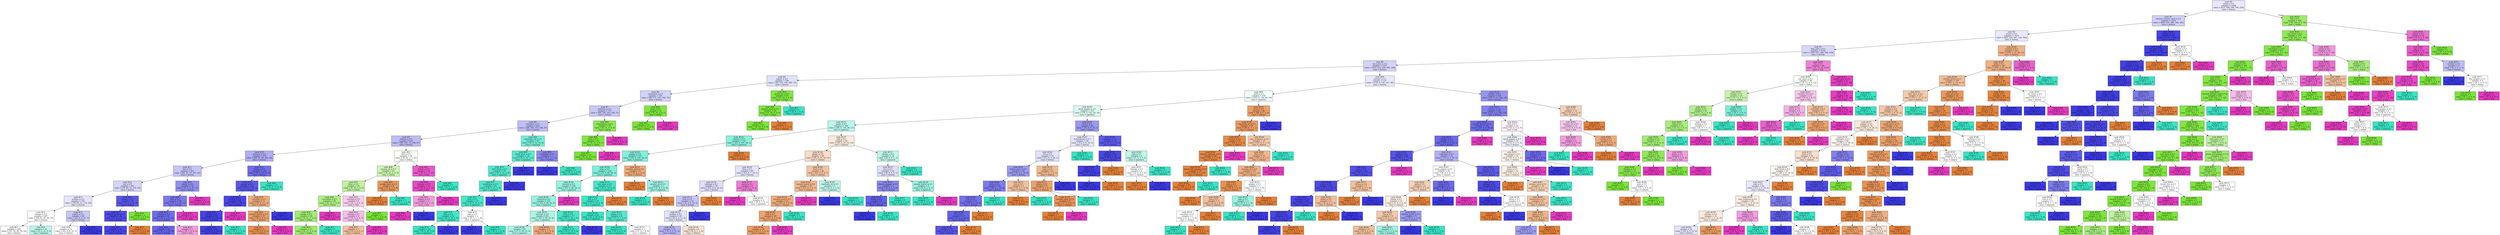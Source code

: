 digraph Tree {
node [shape=box, style="filled", color="black"] ;
0 [label=<node &#35;0<br/>cumin &le; 0.5<br/>samples = 2298<br/>value = [412, 568, 290, 769, 259]<br/>class = korean>, fillcolor="#3c39e51e"] ;
1 [label=<node &#35;1<br/>roasted_sesame_seed &le; 0.5<br/>samples = 1870<br/>value = [408, 229, 286, 766, 181]<br/>class = korean>, fillcolor="#3c39e53e"] ;
0 -> 1 [labeldistance=2.5, labelangle=45, headlabel="True"] ;
2 [label=<node &#35;2<br/>starch &le; 0.5<br/>samples = 1629<br/>value = [403, 229, 281, 536, 180]<br/>class = korean>, fillcolor="#3c39e51c"] ;
1 -> 2 ;
3 [label=<node &#35;3<br/>lime_juice &le; 0.5<br/>samples = 1416<br/>value = [258, 227, 266, 496, 169]<br/>class = korean>, fillcolor="#3c39e533"] ;
2 -> 3 ;
4 [label=<node &#35;4<br/>soy_sauce &le; 0.5<br/>samples = 1327<br/>value = [253, 214, 256, 496, 108]<br/>class = korean>, fillcolor="#3c39e539"] ;
3 -> 4 ;
5 [label=<node &#35;5<br/>yogurt &le; 0.5<br/>samples = 790<br/>value = [99, 214, 106, 299, 72]<br/>class = korean>, fillcolor="#3c39e526"] ;
4 -> 5 ;
6 [label=<node &#35;6<br/>cardamom &le; 0.5<br/>samples = 745<br/>value = [98, 171, 105, 299, 72]<br/>class = korean>, fillcolor="#3c39e539"] ;
5 -> 6 ;
7 [label=<node &#35;7<br/>turmeric &le; 0.5<br/>samples = 713<br/>value = [98, 140, 105, 299, 71]<br/>class = korean>, fillcolor="#3c39e547"] ;
6 -> 7 ;
8 [label=<node &#35;8<br/>seaweed &le; 0.5<br/>samples = 678<br/>value = [98, 109, 105, 299, 67]<br/>class = korean>, fillcolor="#3c39e555"] ;
7 -> 8 ;
9 [label=<node &#35;9<br/>cilantro &le; 0.5<br/>samples = 635<br/>value = [98, 109, 72, 289, 67]<br/>class = korean>, fillcolor="#3c39e557"] ;
8 -> 9 ;
10 [label=<node &#35;10<br/>soybean &le; 0.5<br/>samples = 579<br/>value = [89, 87, 69, 288, 46]<br/>class = korean>, fillcolor="#3c39e568"] ;
9 -> 10 ;
11 [label=<node &#35;11<br/>fish &le; 0.5<br/>samples = 461<br/>value = [81, 87, 53, 197, 43]<br/>class = korean>, fillcolor="#3c39e54b"] ;
10 -> 11 ;
12 [label=<node &#35;12<br/>nut &le; 0.5<br/>samples = 391<br/>value = [79, 85, 51, 150, 26]<br/>class = korean>, fillcolor="#3c39e536"] ;
11 -> 12 ;
13 [label=<node &#35;13<br/>scallion &le; 0.5<br/>samples = 355<br/>value = [76, 83, 51, 119, 26]<br/>class = korean>, fillcolor="#3c39e522"] ;
12 -> 13 ;
14 [label=<node &#35;14<br/>vinegar &le; 0.5<br/>samples = 287<br/>value = [54, 83, 47, 84, 19]<br/>class = korean>, fillcolor="#3c39e501"] ;
13 -> 14 ;
15 [label=<node &#35;15<br/>samples = 243<br/>value = [51, 74, 26, 76, 16]<br/>class = korean>, fillcolor="#3c39e503"] ;
14 -> 15 ;
16 [label=<node &#35;16<br/>samples = 44<br/>value = [3, 9, 21, 8, 3]<br/>class = japanese>, fillcolor="#39e5c557"] ;
14 -> 16 ;
17 [label=<node &#35;17<br/>radish &le; 0.5<br/>samples = 68<br/>value = [22, 0, 4, 35, 7]<br/>class = korean>, fillcolor="#3c39e548"] ;
13 -> 17 ;
18 [label=<node &#35;18<br/>samples = 55<br/>value = [22, 0, 4, 22, 7]<br/>class = chinese>, fillcolor="#e5813900"] ;
17 -> 18 ;
19 [label=<node &#35;19<br/>samples = 13<br/>value = [0, 0, 0, 13, 0]<br/>class = korean>, fillcolor="#3c39e5ff"] ;
17 -> 19 ;
20 [label=<node &#35;20<br/>cashew &le; 0.5<br/>samples = 36<br/>value = [3, 2, 0, 31, 0]<br/>class = korean>, fillcolor="#3c39e5d8"] ;
12 -> 20 ;
21 [label=<node &#35;21<br/>chicken_broth &le; 0.5<br/>samples = 34<br/>value = [3, 0, 0, 31, 0]<br/>class = korean>, fillcolor="#3c39e5e6"] ;
20 -> 21 ;
22 [label=<node &#35;22<br/>samples = 33<br/>value = [2, 0, 0, 31, 0]<br/>class = korean>, fillcolor="#3c39e5ef"] ;
21 -> 22 ;
23 [label=<node &#35;23<br/>samples = 1<br/>value = [1, 0, 0, 0, 0]<br/>class = chinese>, fillcolor="#e58139ff"] ;
21 -> 23 ;
24 [label=<node &#35;24<br/>samples = 2<br/>value = [0, 2, 0, 0, 0]<br/>class = indian>, fillcolor="#7be539ff"] ;
20 -> 24 ;
25 [label=<node &#35;25<br/>shallot &le; 0.5<br/>samples = 70<br/>value = [2, 2, 2, 47, 17]<br/>class = korean>, fillcolor="#3c39e590"] ;
11 -> 25 ;
26 [label=<node &#35;26<br/>lime &le; 0.5<br/>samples = 64<br/>value = [2, 2, 2, 47, 11]<br/>class = korean>, fillcolor="#3c39e5ad"] ;
25 -> 26 ;
27 [label=<node &#35;27<br/>coconut &le; 0.5<br/>samples = 61<br/>value = [2, 2, 2, 47, 8]<br/>class = korean>, fillcolor="#3c39e5bc"] ;
26 -> 27 ;
28 [label=<node &#35;28<br/>samples = 58<br/>value = [2, 1, 2, 47, 6]<br/>class = korean>, fillcolor="#3c39e5c9"] ;
27 -> 28 ;
29 [label=<node &#35;29<br/>samples = 3<br/>value = [0, 1, 0, 0, 2]<br/>class = thai>, fillcolor="#e539c07f"] ;
27 -> 29 ;
30 [label=<node &#35;30<br/>samples = 3<br/>value = [0, 0, 0, 0, 3]<br/>class = thai>, fillcolor="#e539c0ff"] ;
26 -> 30 ;
31 [label=<node &#35;31<br/>samples = 6<br/>value = [0, 0, 0, 0, 6]<br/>class = thai>, fillcolor="#e539c0ff"] ;
25 -> 31 ;
32 [label=<node &#35;32<br/>barley &le; 0.5<br/>samples = 118<br/>value = [8, 0, 16, 91, 3]<br/>class = korean>, fillcolor="#3c39e5bc"] ;
10 -> 32 ;
33 [label=<node &#35;33<br/>pepper &le; 0.5<br/>samples = 107<br/>value = [8, 0, 5, 91, 3]<br/>class = korean>, fillcolor="#3c39e5d6"] ;
32 -> 33 ;
34 [label=<node &#35;34<br/>peanut &le; 0.5<br/>samples = 96<br/>value = [0, 0, 5, 90, 1]<br/>class = korean>, fillcolor="#3c39e5ee"] ;
33 -> 34 ;
35 [label=<node &#35;35<br/>wasabi &le; 0.5<br/>samples = 95<br/>value = [0, 0, 5, 90, 0]<br/>class = korean>, fillcolor="#3c39e5f1"] ;
34 -> 35 ;
36 [label=<node &#35;36<br/>samples = 94<br/>value = [0, 0, 4, 90, 0]<br/>class = korean>, fillcolor="#3c39e5f4"] ;
35 -> 36 ;
37 [label=<node &#35;37<br/>samples = 1<br/>value = [0, 0, 1, 0, 0]<br/>class = japanese>, fillcolor="#39e5c5ff"] ;
35 -> 37 ;
38 [label=<node &#35;38<br/>samples = 1<br/>value = [0, 0, 0, 0, 1]<br/>class = thai>, fillcolor="#e539c0ff"] ;
34 -> 38 ;
39 [label=<node &#35;39<br/>zucchini &le; 0.5<br/>samples = 11<br/>value = [8, 0, 0, 1, 2]<br/>class = chinese>, fillcolor="#e58139aa"] ;
33 -> 39 ;
40 [label=<node &#35;40<br/>peanut_butter &le; 0.5<br/>samples = 10<br/>value = [8, 0, 0, 0, 2]<br/>class = chinese>, fillcolor="#e58139bf"] ;
39 -> 40 ;
41 [label=<node &#35;41<br/>samples = 9<br/>value = [8, 0, 0, 0, 1]<br/>class = chinese>, fillcolor="#e58139df"] ;
40 -> 41 ;
42 [label=<node &#35;42<br/>samples = 1<br/>value = [0, 0, 0, 0, 1]<br/>class = thai>, fillcolor="#e539c0ff"] ;
40 -> 42 ;
43 [label=<node &#35;43<br/>samples = 1<br/>value = [0, 0, 0, 1, 0]<br/>class = korean>, fillcolor="#3c39e5ff"] ;
39 -> 43 ;
44 [label=<node &#35;44<br/>samples = 11<br/>value = [0, 0, 11, 0, 0]<br/>class = japanese>, fillcolor="#39e5c5ff"] ;
32 -> 44 ;
45 [label=<node &#35;45<br/>fish &le; 0.5<br/>samples = 56<br/>value = [9, 22, 3, 1, 21]<br/>class = indian>, fillcolor="#7be53907"] ;
9 -> 45 ;
46 [label=<node &#35;46<br/>sesame_oil &le; 0.5<br/>samples = 42<br/>value = [9, 22, 2, 0, 9]<br/>class = indian>, fillcolor="#7be53964"] ;
45 -> 46 ;
47 [label=<node &#35;47<br/>bean &le; 0.5<br/>samples = 36<br/>value = [4, 22, 1, 0, 9]<br/>class = indian>, fillcolor="#7be5397b"] ;
46 -> 47 ;
48 [label=<node &#35;48<br/>cucumber &le; 0.5<br/>samples = 30<br/>value = [2, 21, 1, 0, 6]<br/>class = indian>, fillcolor="#7be5399f"] ;
47 -> 48 ;
49 [label=<node &#35;49<br/>orange &le; 0.5<br/>samples = 28<br/>value = [2, 21, 1, 0, 4]<br/>class = indian>, fillcolor="#7be539b5"] ;
48 -> 49 ;
50 [label=<node &#35;50<br/>samples = 27<br/>value = [2, 21, 0, 0, 4]<br/>class = indian>, fillcolor="#7be539bc"] ;
49 -> 50 ;
51 [label=<node &#35;51<br/>samples = 1<br/>value = [0, 0, 1, 0, 0]<br/>class = japanese>, fillcolor="#39e5c5ff"] ;
49 -> 51 ;
52 [label=<node &#35;52<br/>samples = 2<br/>value = [0, 0, 0, 0, 2]<br/>class = thai>, fillcolor="#e539c0ff"] ;
48 -> 52 ;
53 [label=<node &#35;53<br/>mustard &le; 0.5<br/>samples = 6<br/>value = [2, 1, 0, 0, 3]<br/>class = thai>, fillcolor="#e539c040"] ;
47 -> 53 ;
54 [label=<node &#35;54<br/>shrimp &le; 0.5<br/>samples = 5<br/>value = [2, 0, 0, 0, 3]<br/>class = thai>, fillcolor="#e539c055"] ;
53 -> 54 ;
55 [label=<node &#35;55<br/>samples = 3<br/>value = [2, 0, 0, 0, 1]<br/>class = chinese>, fillcolor="#e581397f"] ;
54 -> 55 ;
56 [label=<node &#35;56<br/>samples = 2<br/>value = [0, 0, 0, 0, 2]<br/>class = thai>, fillcolor="#e539c0ff"] ;
54 -> 56 ;
57 [label=<node &#35;57<br/>samples = 1<br/>value = [0, 1, 0, 0, 0]<br/>class = indian>, fillcolor="#7be539ff"] ;
53 -> 57 ;
58 [label=<node &#35;58<br/>orange_juice &le; 0.5<br/>samples = 6<br/>value = [5, 0, 1, 0, 0]<br/>class = chinese>, fillcolor="#e58139cc"] ;
46 -> 58 ;
59 [label=<node &#35;59<br/>samples = 5<br/>value = [5, 0, 0, 0, 0]<br/>class = chinese>, fillcolor="#e58139ff"] ;
58 -> 59 ;
60 [label=<node &#35;60<br/>samples = 1<br/>value = [0, 0, 1, 0, 0]<br/>class = japanese>, fillcolor="#39e5c5ff"] ;
58 -> 60 ;
61 [label=<node &#35;61<br/>butter &le; 0.5<br/>samples = 14<br/>value = [0, 0, 1, 1, 12]<br/>class = thai>, fillcolor="#e539c0d8"] ;
45 -> 61 ;
62 [label=<node &#35;62<br/>cayenne &le; 0.5<br/>samples = 13<br/>value = [0, 0, 0, 1, 12]<br/>class = thai>, fillcolor="#e539c0ea"] ;
61 -> 62 ;
63 [label=<node &#35;63<br/>pepper &le; 0.5<br/>samples = 3<br/>value = [0, 0, 0, 1, 2]<br/>class = thai>, fillcolor="#e539c07f"] ;
62 -> 63 ;
64 [label=<node &#35;64<br/>samples = 2<br/>value = [0, 0, 0, 0, 2]<br/>class = thai>, fillcolor="#e539c0ff"] ;
63 -> 64 ;
65 [label=<node &#35;65<br/>samples = 1<br/>value = [0, 0, 0, 1, 0]<br/>class = korean>, fillcolor="#3c39e5ff"] ;
63 -> 65 ;
66 [label=<node &#35;66<br/>samples = 10<br/>value = [0, 0, 0, 0, 10]<br/>class = thai>, fillcolor="#e539c0ff"] ;
62 -> 66 ;
67 [label=<node &#35;67<br/>samples = 1<br/>value = [0, 0, 1, 0, 0]<br/>class = japanese>, fillcolor="#39e5c5ff"] ;
61 -> 67 ;
68 [label=<node &#35;68<br/>vegetable_oil &le; 0.5<br/>samples = 43<br/>value = [0, 0, 33, 10, 0]<br/>class = japanese>, fillcolor="#39e5c5b2"] ;
8 -> 68 ;
69 [label=<node &#35;69<br/>black_bean &le; 0.5<br/>samples = 36<br/>value = [0, 0, 31, 5, 0]<br/>class = japanese>, fillcolor="#39e5c5d6"] ;
68 -> 69 ;
70 [label=<node &#35;70<br/>beef_broth &le; 0.5<br/>samples = 35<br/>value = [0, 0, 31, 4, 0]<br/>class = japanese>, fillcolor="#39e5c5de"] ;
69 -> 70 ;
71 [label=<node &#35;71<br/>mushroom &le; 0.5<br/>samples = 34<br/>value = [0, 0, 31, 3, 0]<br/>class = japanese>, fillcolor="#39e5c5e6"] ;
70 -> 71 ;
72 [label=<node &#35;72<br/>tuna &le; 0.5<br/>samples = 33<br/>value = [0, 0, 31, 2, 0]<br/>class = japanese>, fillcolor="#39e5c5ef"] ;
71 -> 72 ;
73 [label=<node &#35;73<br/>sake &le; 0.5<br/>samples = 31<br/>value = [0, 0, 30, 1, 0]<br/>class = japanese>, fillcolor="#39e5c5f6"] ;
72 -> 73 ;
74 [label=<node &#35;74<br/>samples = 30<br/>value = [0, 0, 30, 0, 0]<br/>class = japanese>, fillcolor="#39e5c5ff"] ;
73 -> 74 ;
75 [label=<node &#35;75<br/>samples = 1<br/>value = [0, 0, 0, 1, 0]<br/>class = korean>, fillcolor="#3c39e5ff"] ;
73 -> 75 ;
76 [label=<node &#35;76<br/>sake &le; 0.5<br/>samples = 2<br/>value = [0, 0, 1, 1, 0]<br/>class = japanese>, fillcolor="#39e5c500"] ;
72 -> 76 ;
77 [label=<node &#35;77<br/>samples = 1<br/>value = [0, 0, 0, 1, 0]<br/>class = korean>, fillcolor="#3c39e5ff"] ;
76 -> 77 ;
78 [label=<node &#35;78<br/>samples = 1<br/>value = [0, 0, 1, 0, 0]<br/>class = japanese>, fillcolor="#39e5c5ff"] ;
76 -> 78 ;
79 [label=<node &#35;79<br/>samples = 1<br/>value = [0, 0, 0, 1, 0]<br/>class = korean>, fillcolor="#3c39e5ff"] ;
71 -> 79 ;
80 [label=<node &#35;80<br/>samples = 1<br/>value = [0, 0, 0, 1, 0]<br/>class = korean>, fillcolor="#3c39e5ff"] ;
70 -> 80 ;
81 [label=<node &#35;81<br/>samples = 1<br/>value = [0, 0, 0, 1, 0]<br/>class = korean>, fillcolor="#3c39e5ff"] ;
69 -> 81 ;
82 [label=<node &#35;82<br/>cucumber &le; 0.5<br/>samples = 7<br/>value = [0, 0, 2, 5, 0]<br/>class = korean>, fillcolor="#3c39e599"] ;
68 -> 82 ;
83 [label=<node &#35;83<br/>samples = 5<br/>value = [0, 0, 0, 5, 0]<br/>class = korean>, fillcolor="#3c39e5ff"] ;
82 -> 83 ;
84 [label=<node &#35;84<br/>samples = 2<br/>value = [0, 0, 2, 0, 0]<br/>class = japanese>, fillcolor="#39e5c5ff"] ;
82 -> 84 ;
85 [label=<node &#35;85<br/>lemongrass &le; 0.5<br/>samples = 35<br/>value = [0, 31, 0, 0, 4]<br/>class = indian>, fillcolor="#7be539de"] ;
7 -> 85 ;
86 [label=<node &#35;86<br/>basil &le; 0.5<br/>samples = 32<br/>value = [0, 31, 0, 0, 1]<br/>class = indian>, fillcolor="#7be539f7"] ;
85 -> 86 ;
87 [label=<node &#35;87<br/>samples = 31<br/>value = [0, 31, 0, 0, 0]<br/>class = indian>, fillcolor="#7be539ff"] ;
86 -> 87 ;
88 [label=<node &#35;88<br/>samples = 1<br/>value = [0, 0, 0, 0, 1]<br/>class = thai>, fillcolor="#e539c0ff"] ;
86 -> 88 ;
89 [label=<node &#35;89<br/>samples = 3<br/>value = [0, 0, 0, 0, 3]<br/>class = thai>, fillcolor="#e539c0ff"] ;
85 -> 89 ;
90 [label=<node &#35;90<br/>bean &le; 0.5<br/>samples = 32<br/>value = [0, 31, 0, 0, 1]<br/>class = indian>, fillcolor="#7be539f7"] ;
6 -> 90 ;
91 [label=<node &#35;91<br/>samples = 31<br/>value = [0, 31, 0, 0, 0]<br/>class = indian>, fillcolor="#7be539ff"] ;
90 -> 91 ;
92 [label=<node &#35;92<br/>samples = 1<br/>value = [0, 0, 0, 0, 1]<br/>class = thai>, fillcolor="#e539c0ff"] ;
90 -> 92 ;
93 [label=<node &#35;93<br/>green_tea &le; 0.5<br/>samples = 45<br/>value = [1, 43, 1, 0, 0]<br/>class = indian>, fillcolor="#7be539f3"] ;
5 -> 93 ;
94 [label=<node &#35;94<br/>sesame_seed &le; 0.5<br/>samples = 44<br/>value = [1, 43, 0, 0, 0]<br/>class = indian>, fillcolor="#7be539f9"] ;
93 -> 94 ;
95 [label=<node &#35;95<br/>samples = 43<br/>value = [0, 43, 0, 0, 0]<br/>class = indian>, fillcolor="#7be539ff"] ;
94 -> 95 ;
96 [label=<node &#35;96<br/>samples = 1<br/>value = [1, 0, 0, 0, 0]<br/>class = chinese>, fillcolor="#e58139ff"] ;
94 -> 96 ;
97 [label=<node &#35;97<br/>samples = 1<br/>value = [0, 0, 1, 0, 0]<br/>class = japanese>, fillcolor="#39e5c5ff"] ;
93 -> 97 ;
98 [label=<node &#35;98<br/>cayenne &le; 0.5<br/>samples = 537<br/>value = [154, 0, 150, 197, 36]<br/>class = korean>, fillcolor="#3c39e51d"] ;
4 -> 98 ;
99 [label=<node &#35;99<br/>pork &le; 0.5<br/>samples = 374<br/>value = [122, 0, 139, 95, 18]<br/>class = japanese>, fillcolor="#39e5c511"] ;
98 -> 99 ;
100 [label=<node &#35;100<br/>black_pepper &le; 0.5<br/>samples = 314<br/>value = [74, 0, 132, 92, 16]<br/>class = japanese>, fillcolor="#39e5c52e"] ;
99 -> 100 ;
101 [label=<node &#35;101<br/>garlic &le; 0.5<br/>samples = 246<br/>value = [58, 0, 124, 49, 15]<br/>class = japanese>, fillcolor="#39e5c55a"] ;
100 -> 101 ;
102 [label=<node &#35;102<br/>cilantro &le; 0.5<br/>samples = 152<br/>value = [23, 0, 101, 26, 2]<br/>class = japanese>, fillcolor="#39e5c598"] ;
101 -> 102 ;
103 [label=<node &#35;103<br/>pepper &le; 0.5<br/>samples = 147<br/>value = [18, 0, 101, 26, 2]<br/>class = japanese>, fillcolor="#39e5c59e"] ;
102 -> 103 ;
104 [label=<node &#35;104<br/>wine &le; 0.5<br/>samples = 139<br/>value = [12, 0, 99, 26, 2]<br/>class = japanese>, fillcolor="#39e5c5a5"] ;
103 -> 104 ;
105 [label=<node &#35;105<br/>coconut &le; 0.5<br/>samples = 104<br/>value = [10, 0, 66, 26, 2]<br/>class = japanese>, fillcolor="#39e5c583"] ;
104 -> 105 ;
106 [label=<node &#35;106<br/>seaweed &le; 0.5<br/>samples = 102<br/>value = [10, 0, 66, 26, 0]<br/>class = japanese>, fillcolor="#39e5c586"] ;
105 -> 106 ;
107 [label=<node &#35;107<br/>broccoli &le; 0.5<br/>samples = 85<br/>value = [10, 0, 50, 25, 0]<br/>class = japanese>, fillcolor="#39e5c56a"] ;
106 -> 107 ;
108 [label=<node &#35;108<br/>samples = 81<br/>value = [7, 0, 49, 25, 0]<br/>class = japanese>, fillcolor="#39e5c56d"] ;
107 -> 108 ;
109 [label=<node &#35;109<br/>samples = 4<br/>value = [3, 0, 1, 0, 0]<br/>class = chinese>, fillcolor="#e58139aa"] ;
107 -> 109 ;
110 [label=<node &#35;110<br/>cider &le; 0.5<br/>samples = 17<br/>value = [0, 0, 16, 1, 0]<br/>class = japanese>, fillcolor="#39e5c5ef"] ;
106 -> 110 ;
111 [label=<node &#35;111<br/>samples = 16<br/>value = [0, 0, 16, 0, 0]<br/>class = japanese>, fillcolor="#39e5c5ff"] ;
110 -> 111 ;
112 [label=<node &#35;112<br/>samples = 1<br/>value = [0, 0, 0, 1, 0]<br/>class = korean>, fillcolor="#3c39e5ff"] ;
110 -> 112 ;
113 [label=<node &#35;113<br/>samples = 2<br/>value = [0, 0, 0, 0, 2]<br/>class = thai>, fillcolor="#e539c0ff"] ;
105 -> 113 ;
114 [label=<node &#35;114<br/>star_anise &le; 0.5<br/>samples = 35<br/>value = [2, 0, 33, 0, 0]<br/>class = japanese>, fillcolor="#39e5c5f0"] ;
104 -> 114 ;
115 [label=<node &#35;115<br/>fish &le; 0.5<br/>samples = 34<br/>value = [1, 0, 33, 0, 0]<br/>class = japanese>, fillcolor="#39e5c5f7"] ;
114 -> 115 ;
116 [label=<node &#35;116<br/>samples = 26<br/>value = [0, 0, 26, 0, 0]<br/>class = japanese>, fillcolor="#39e5c5ff"] ;
115 -> 116 ;
117 [label=<node &#35;117<br/>ginger &le; 0.5<br/>samples = 8<br/>value = [1, 0, 7, 0, 0]<br/>class = japanese>, fillcolor="#39e5c5db"] ;
115 -> 117 ;
118 [label=<node &#35;118<br/>samples = 6<br/>value = [0, 0, 6, 0, 0]<br/>class = japanese>, fillcolor="#39e5c5ff"] ;
117 -> 118 ;
119 [label=<node &#35;119<br/>samples = 2<br/>value = [1, 0, 1, 0, 0]<br/>class = chinese>, fillcolor="#e5813900"] ;
117 -> 119 ;
120 [label=<node &#35;120<br/>samples = 1<br/>value = [1, 0, 0, 0, 0]<br/>class = chinese>, fillcolor="#e58139ff"] ;
114 -> 120 ;
121 [label=<node &#35;121<br/>sesame_seed &le; 0.5<br/>samples = 8<br/>value = [6, 0, 2, 0, 0]<br/>class = chinese>, fillcolor="#e58139aa"] ;
103 -> 121 ;
122 [label=<node &#35;122<br/>samples = 5<br/>value = [5, 0, 0, 0, 0]<br/>class = chinese>, fillcolor="#e58139ff"] ;
121 -> 122 ;
123 [label=<node &#35;123<br/>peanut_oil &le; 0.5<br/>samples = 3<br/>value = [1, 0, 2, 0, 0]<br/>class = japanese>, fillcolor="#39e5c57f"] ;
121 -> 123 ;
124 [label=<node &#35;124<br/>samples = 2<br/>value = [0, 0, 2, 0, 0]<br/>class = japanese>, fillcolor="#39e5c5ff"] ;
123 -> 124 ;
125 [label=<node &#35;125<br/>samples = 1<br/>value = [1, 0, 0, 0, 0]<br/>class = chinese>, fillcolor="#e58139ff"] ;
123 -> 125 ;
126 [label=<node &#35;126<br/>samples = 5<br/>value = [5, 0, 0, 0, 0]<br/>class = chinese>, fillcolor="#e58139ff"] ;
102 -> 126 ;
127 [label=<node &#35;127<br/>sake &le; 0.5<br/>samples = 94<br/>value = [35, 0, 23, 23, 13]<br/>class = chinese>, fillcolor="#e581392b"] ;
101 -> 127 ;
128 [label=<node &#35;128<br/>ginger &le; 0.5<br/>samples = 80<br/>value = [35, 0, 15, 18, 12]<br/>class = chinese>, fillcolor="#e5813946"] ;
127 -> 128 ;
129 [label=<node &#35;129<br/>lime &le; 0.5<br/>samples = 40<br/>value = [12, 0, 7, 16, 5]<br/>class = korean>, fillcolor="#3c39e524"] ;
128 -> 129 ;
130 [label=<node &#35;130<br/>cabbage &le; 0.5<br/>samples = 36<br/>value = [12, 0, 6, 16, 2]<br/>class = korean>, fillcolor="#3c39e52a"] ;
129 -> 130 ;
131 [label=<node &#35;131<br/>beef &le; 0.5<br/>samples = 33<br/>value = [9, 0, 6, 16, 2]<br/>class = korean>, fillcolor="#3c39e54a"] ;
130 -> 131 ;
132 [label=<node &#35;132<br/>scallion &le; 0.5<br/>samples = 29<br/>value = [9, 0, 6, 12, 2]<br/>class = korean>, fillcolor="#3c39e526"] ;
131 -> 132 ;
133 [label=<node &#35;133<br/>samples = 21<br/>value = [5, 0, 3, 11, 2]<br/>class = korean>, fillcolor="#3c39e560"] ;
132 -> 133 ;
134 [label=<node &#35;134<br/>samples = 8<br/>value = [4, 0, 3, 1, 0]<br/>class = chinese>, fillcolor="#e5813933"] ;
132 -> 134 ;
135 [label=<node &#35;135<br/>samples = 4<br/>value = [0, 0, 0, 4, 0]<br/>class = korean>, fillcolor="#3c39e5ff"] ;
131 -> 135 ;
136 [label=<node &#35;136<br/>samples = 3<br/>value = [3, 0, 0, 0, 0]<br/>class = chinese>, fillcolor="#e58139ff"] ;
130 -> 136 ;
137 [label=<node &#35;137<br/>carrot &le; 0.5<br/>samples = 4<br/>value = [0, 0, 1, 0, 3]<br/>class = thai>, fillcolor="#e539c0aa"] ;
129 -> 137 ;
138 [label=<node &#35;138<br/>samples = 2<br/>value = [0, 0, 0, 0, 2]<br/>class = thai>, fillcolor="#e539c0ff"] ;
137 -> 138 ;
139 [label=<node &#35;139<br/>samples = 2<br/>value = [0, 0, 1, 0, 1]<br/>class = japanese>, fillcolor="#39e5c500"] ;
137 -> 139 ;
140 [label=<node &#35;140<br/>beef &le; 0.5<br/>samples = 40<br/>value = [23, 0, 8, 2, 7]<br/>class = chinese>, fillcolor="#e5813978"] ;
128 -> 140 ;
141 [label=<node &#35;141<br/>peanut_butter &le; 0.5<br/>samples = 35<br/>value = [23, 0, 5, 0, 7]<br/>class = chinese>, fillcolor="#e5813992"] ;
140 -> 141 ;
142 [label=<node &#35;142<br/>sesame_seed &le; 0.5<br/>samples = 32<br/>value = [23, 0, 5, 0, 4]<br/>class = chinese>, fillcolor="#e58139aa"] ;
141 -> 142 ;
143 [label=<node &#35;143<br/>milk &le; 0.5<br/>samples = 30<br/>value = [23, 0, 3, 0, 4]<br/>class = chinese>, fillcolor="#e58139ba"] ;
142 -> 143 ;
144 [label=<node &#35;144<br/>samples = 29<br/>value = [23, 0, 3, 0, 3]<br/>class = chinese>, fillcolor="#e58139c4"] ;
143 -> 144 ;
145 [label=<node &#35;145<br/>samples = 1<br/>value = [0, 0, 0, 0, 1]<br/>class = thai>, fillcolor="#e539c0ff"] ;
143 -> 145 ;
146 [label=<node &#35;146<br/>samples = 2<br/>value = [0, 0, 2, 0, 0]<br/>class = japanese>, fillcolor="#39e5c5ff"] ;
142 -> 146 ;
147 [label=<node &#35;147<br/>samples = 3<br/>value = [0, 0, 0, 0, 3]<br/>class = thai>, fillcolor="#e539c0ff"] ;
141 -> 147 ;
148 [label=<node &#35;148<br/>vegetable_oil &le; 0.5<br/>samples = 5<br/>value = [0, 0, 3, 2, 0]<br/>class = japanese>, fillcolor="#39e5c555"] ;
140 -> 148 ;
149 [label=<node &#35;149<br/>samples = 2<br/>value = [0, 0, 0, 2, 0]<br/>class = korean>, fillcolor="#3c39e5ff"] ;
148 -> 149 ;
150 [label=<node &#35;150<br/>samples = 3<br/>value = [0, 0, 3, 0, 0]<br/>class = japanese>, fillcolor="#39e5c5ff"] ;
148 -> 150 ;
151 [label=<node &#35;151<br/>chicken &le; 0.5<br/>samples = 14<br/>value = [0, 0, 8, 5, 1]<br/>class = japanese>, fillcolor="#39e5c555"] ;
127 -> 151 ;
152 [label=<node &#35;152<br/>rice &le; 0.5<br/>samples = 10<br/>value = [0, 0, 4, 5, 1]<br/>class = korean>, fillcolor="#3c39e52a"] ;
151 -> 152 ;
153 [label=<node &#35;153<br/>tabasco_pepper &le; 0.5<br/>samples = 7<br/>value = [0, 0, 2, 5, 0]<br/>class = korean>, fillcolor="#3c39e599"] ;
152 -> 153 ;
154 [label=<node &#35;154<br/>honey &le; 0.5<br/>samples = 6<br/>value = [0, 0, 1, 5, 0]<br/>class = korean>, fillcolor="#3c39e5cc"] ;
153 -> 154 ;
155 [label=<node &#35;155<br/>samples = 5<br/>value = [0, 0, 0, 5, 0]<br/>class = korean>, fillcolor="#3c39e5ff"] ;
154 -> 155 ;
156 [label=<node &#35;156<br/>samples = 1<br/>value = [0, 0, 1, 0, 0]<br/>class = japanese>, fillcolor="#39e5c5ff"] ;
154 -> 156 ;
157 [label=<node &#35;157<br/>samples = 1<br/>value = [0, 0, 1, 0, 0]<br/>class = japanese>, fillcolor="#39e5c5ff"] ;
153 -> 157 ;
158 [label=<node &#35;158<br/>peanut_butter &le; 0.5<br/>samples = 3<br/>value = [0, 0, 2, 0, 1]<br/>class = japanese>, fillcolor="#39e5c57f"] ;
152 -> 158 ;
159 [label=<node &#35;159<br/>samples = 2<br/>value = [0, 0, 2, 0, 0]<br/>class = japanese>, fillcolor="#39e5c5ff"] ;
158 -> 159 ;
160 [label=<node &#35;160<br/>samples = 1<br/>value = [0, 0, 0, 0, 1]<br/>class = thai>, fillcolor="#e539c0ff"] ;
158 -> 160 ;
161 [label=<node &#35;161<br/>samples = 4<br/>value = [0, 0, 4, 0, 0]<br/>class = japanese>, fillcolor="#39e5c5ff"] ;
151 -> 161 ;
162 [label=<node &#35;162<br/>beef &le; 0.5<br/>samples = 68<br/>value = [16, 0, 8, 43, 1]<br/>class = korean>, fillcolor="#3c39e584"] ;
100 -> 162 ;
163 [label=<node &#35;163<br/>katsuobushi &le; 0.5<br/>samples = 36<br/>value = [13, 0, 6, 16, 1]<br/>class = korean>, fillcolor="#3c39e521"] ;
162 -> 163 ;
164 [label=<node &#35;164<br/>rice &le; 0.5<br/>samples = 33<br/>value = [13, 0, 3, 16, 1]<br/>class = korean>, fillcolor="#3c39e526"] ;
163 -> 164 ;
165 [label=<node &#35;165<br/>lemon_juice &le; 0.5<br/>samples = 22<br/>value = [6, 0, 2, 14, 0]<br/>class = korean>, fillcolor="#3c39e580"] ;
164 -> 165 ;
166 [label=<node &#35;166<br/>meat &le; 0.5<br/>samples = 19<br/>value = [4, 0, 1, 14, 0]<br/>class = korean>, fillcolor="#3c39e5aa"] ;
165 -> 166 ;
167 [label=<node &#35;167<br/>root &le; 0.5<br/>samples = 18<br/>value = [4, 0, 0, 14, 0]<br/>class = korean>, fillcolor="#3c39e5b6"] ;
166 -> 167 ;
168 [label=<node &#35;168<br/>nira &le; 0.5<br/>samples = 17<br/>value = [3, 0, 0, 14, 0]<br/>class = korean>, fillcolor="#3c39e5c8"] ;
167 -> 168 ;
169 [label=<node &#35;169<br/>samples = 16<br/>value = [2, 0, 0, 14, 0]<br/>class = korean>, fillcolor="#3c39e5db"] ;
168 -> 169 ;
170 [label=<node &#35;170<br/>samples = 1<br/>value = [1, 0, 0, 0, 0]<br/>class = chinese>, fillcolor="#e58139ff"] ;
168 -> 170 ;
171 [label=<node &#35;171<br/>samples = 1<br/>value = [1, 0, 0, 0, 0]<br/>class = chinese>, fillcolor="#e58139ff"] ;
167 -> 171 ;
172 [label=<node &#35;172<br/>samples = 1<br/>value = [0, 0, 1, 0, 0]<br/>class = japanese>, fillcolor="#39e5c5ff"] ;
166 -> 172 ;
173 [label=<node &#35;173<br/>corn &le; 0.5<br/>samples = 3<br/>value = [2, 0, 1, 0, 0]<br/>class = chinese>, fillcolor="#e581397f"] ;
165 -> 173 ;
174 [label=<node &#35;174<br/>samples = 2<br/>value = [2, 0, 0, 0, 0]<br/>class = chinese>, fillcolor="#e58139ff"] ;
173 -> 174 ;
175 [label=<node &#35;175<br/>samples = 1<br/>value = [0, 0, 1, 0, 0]<br/>class = japanese>, fillcolor="#39e5c5ff"] ;
173 -> 175 ;
176 [label=<node &#35;176<br/>sake &le; 0.5<br/>samples = 11<br/>value = [7, 0, 1, 2, 1]<br/>class = chinese>, fillcolor="#e581398e"] ;
164 -> 176 ;
177 [label=<node &#35;177<br/>sherry &le; 0.5<br/>samples = 9<br/>value = [7, 0, 1, 0, 1]<br/>class = chinese>, fillcolor="#e58139bf"] ;
176 -> 177 ;
178 [label=<node &#35;178<br/>sesame_seed &le; 0.5<br/>samples = 8<br/>value = [7, 0, 0, 0, 1]<br/>class = chinese>, fillcolor="#e58139db"] ;
177 -> 178 ;
179 [label=<node &#35;179<br/>samples = 7<br/>value = [7, 0, 0, 0, 0]<br/>class = chinese>, fillcolor="#e58139ff"] ;
178 -> 179 ;
180 [label=<node &#35;180<br/>samples = 1<br/>value = [0, 0, 0, 0, 1]<br/>class = thai>, fillcolor="#e539c0ff"] ;
178 -> 180 ;
181 [label=<node &#35;181<br/>samples = 1<br/>value = [0, 0, 1, 0, 0]<br/>class = japanese>, fillcolor="#39e5c5ff"] ;
177 -> 181 ;
182 [label=<node &#35;182<br/>samples = 2<br/>value = [0, 0, 0, 2, 0]<br/>class = korean>, fillcolor="#3c39e5ff"] ;
176 -> 182 ;
183 [label=<node &#35;183<br/>samples = 3<br/>value = [0, 0, 3, 0, 0]<br/>class = japanese>, fillcolor="#39e5c5ff"] ;
163 -> 183 ;
184 [label=<node &#35;184<br/>soybean &le; 0.5<br/>samples = 32<br/>value = [3, 0, 2, 27, 0]<br/>class = korean>, fillcolor="#3c39e5d3"] ;
162 -> 184 ;
185 [label=<node &#35;185<br/>chicken &le; 0.5<br/>samples = 28<br/>value = [2, 0, 0, 26, 0]<br/>class = korean>, fillcolor="#3c39e5eb"] ;
184 -> 185 ;
186 [label=<node &#35;186<br/>leek &le; 0.5<br/>samples = 27<br/>value = [1, 0, 0, 26, 0]<br/>class = korean>, fillcolor="#3c39e5f5"] ;
185 -> 186 ;
187 [label=<node &#35;187<br/>samples = 26<br/>value = [0, 0, 0, 26, 0]<br/>class = korean>, fillcolor="#3c39e5ff"] ;
186 -> 187 ;
188 [label=<node &#35;188<br/>samples = 1<br/>value = [1, 0, 0, 0, 0]<br/>class = chinese>, fillcolor="#e58139ff"] ;
186 -> 188 ;
189 [label=<node &#35;189<br/>samples = 1<br/>value = [1, 0, 0, 0, 0]<br/>class = chinese>, fillcolor="#e58139ff"] ;
185 -> 189 ;
190 [label=<node &#35;190<br/>sake &le; 0.5<br/>samples = 4<br/>value = [1, 0, 2, 1, 0]<br/>class = japanese>, fillcolor="#39e5c555"] ;
184 -> 190 ;
191 [label=<node &#35;191<br/>shiitake &le; 0.5<br/>samples = 2<br/>value = [1, 0, 0, 1, 0]<br/>class = chinese>, fillcolor="#e5813900"] ;
190 -> 191 ;
192 [label=<node &#35;192<br/>samples = 1<br/>value = [1, 0, 0, 0, 0]<br/>class = chinese>, fillcolor="#e58139ff"] ;
191 -> 192 ;
193 [label=<node &#35;193<br/>samples = 1<br/>value = [0, 0, 0, 1, 0]<br/>class = korean>, fillcolor="#3c39e5ff"] ;
191 -> 193 ;
194 [label=<node &#35;194<br/>samples = 2<br/>value = [0, 0, 2, 0, 0]<br/>class = japanese>, fillcolor="#39e5c5ff"] ;
190 -> 194 ;
195 [label=<node &#35;195<br/>yeast &le; 0.5<br/>samples = 60<br/>value = [48, 0, 7, 3, 2]<br/>class = chinese>, fillcolor="#e58139c5"] ;
99 -> 195 ;
196 [label=<node &#35;196<br/>vegetable_oil &le; 0.5<br/>samples = 58<br/>value = [48, 0, 7, 1, 2]<br/>class = chinese>, fillcolor="#e58139cd"] ;
195 -> 196 ;
197 [label=<node &#35;197<br/>coconut &le; 0.5<br/>samples = 41<br/>value = [38, 0, 2, 0, 1]<br/>class = chinese>, fillcolor="#e58139eb"] ;
196 -> 197 ;
198 [label=<node &#35;198<br/>chinese_cabbage &le; 0.5<br/>samples = 40<br/>value = [38, 0, 2, 0, 0]<br/>class = chinese>, fillcolor="#e58139f2"] ;
197 -> 198 ;
199 [label=<node &#35;199<br/>green_bell_pepper &le; 0.5<br/>samples = 39<br/>value = [38, 0, 1, 0, 0]<br/>class = chinese>, fillcolor="#e58139f8"] ;
198 -> 199 ;
200 [label=<node &#35;200<br/>samples = 38<br/>value = [38, 0, 0, 0, 0]<br/>class = chinese>, fillcolor="#e58139ff"] ;
199 -> 200 ;
201 [label=<node &#35;201<br/>samples = 1<br/>value = [0, 0, 1, 0, 0]<br/>class = japanese>, fillcolor="#39e5c5ff"] ;
199 -> 201 ;
202 [label=<node &#35;202<br/>samples = 1<br/>value = [0, 0, 1, 0, 0]<br/>class = japanese>, fillcolor="#39e5c5ff"] ;
198 -> 202 ;
203 [label=<node &#35;203<br/>samples = 1<br/>value = [0, 0, 0, 0, 1]<br/>class = thai>, fillcolor="#e539c0ff"] ;
197 -> 203 ;
204 [label=<node &#35;204<br/>cane_molasses &le; 0.5<br/>samples = 17<br/>value = [10, 0, 5, 1, 1]<br/>class = chinese>, fillcolor="#e581396a"] ;
196 -> 204 ;
205 [label=<node &#35;205<br/>fish &le; 0.5<br/>samples = 15<br/>value = [10, 0, 3, 1, 1]<br/>class = chinese>, fillcolor="#e5813995"] ;
204 -> 205 ;
206 [label=<node &#35;206<br/>sesame_oil &le; 0.5<br/>samples = 14<br/>value = [10, 0, 3, 1, 0]<br/>class = chinese>, fillcolor="#e58139a2"] ;
205 -> 206 ;
207 [label=<node &#35;207<br/>sake &le; 0.5<br/>samples = 9<br/>value = [8, 0, 1, 0, 0]<br/>class = chinese>, fillcolor="#e58139df"] ;
206 -> 207 ;
208 [label=<node &#35;208<br/>samples = 6<br/>value = [6, 0, 0, 0, 0]<br/>class = chinese>, fillcolor="#e58139ff"] ;
207 -> 208 ;
209 [label=<node &#35;209<br/>nira &le; 0.5<br/>samples = 3<br/>value = [2, 0, 1, 0, 0]<br/>class = chinese>, fillcolor="#e581397f"] ;
207 -> 209 ;
210 [label=<node &#35;210<br/>cucumber &le; 0.5<br/>samples = 2<br/>value = [1, 0, 1, 0, 0]<br/>class = chinese>, fillcolor="#e5813900"] ;
209 -> 210 ;
211 [label=<node &#35;211<br/>samples = 1<br/>value = [0, 0, 1, 0, 0]<br/>class = japanese>, fillcolor="#39e5c5ff"] ;
210 -> 211 ;
212 [label=<node &#35;212<br/>samples = 1<br/>value = [1, 0, 0, 0, 0]<br/>class = chinese>, fillcolor="#e58139ff"] ;
210 -> 212 ;
213 [label=<node &#35;213<br/>samples = 1<br/>value = [1, 0, 0, 0, 0]<br/>class = chinese>, fillcolor="#e58139ff"] ;
209 -> 213 ;
214 [label=<node &#35;214<br/>pepper &le; 0.5<br/>samples = 5<br/>value = [2, 0, 2, 1, 0]<br/>class = chinese>, fillcolor="#e5813900"] ;
206 -> 214 ;
215 [label=<node &#35;215<br/>sake &le; 0.5<br/>samples = 3<br/>value = [0, 0, 2, 1, 0]<br/>class = japanese>, fillcolor="#39e5c57f"] ;
214 -> 215 ;
216 [label=<node &#35;216<br/>samples = 2<br/>value = [0, 0, 2, 0, 0]<br/>class = japanese>, fillcolor="#39e5c5ff"] ;
215 -> 216 ;
217 [label=<node &#35;217<br/>samples = 1<br/>value = [0, 0, 0, 1, 0]<br/>class = korean>, fillcolor="#3c39e5ff"] ;
215 -> 217 ;
218 [label=<node &#35;218<br/>samples = 2<br/>value = [2, 0, 0, 0, 0]<br/>class = chinese>, fillcolor="#e58139ff"] ;
214 -> 218 ;
219 [label=<node &#35;219<br/>samples = 1<br/>value = [0, 0, 0, 0, 1]<br/>class = thai>, fillcolor="#e539c0ff"] ;
205 -> 219 ;
220 [label=<node &#35;220<br/>samples = 2<br/>value = [0, 0, 2, 0, 0]<br/>class = japanese>, fillcolor="#39e5c5ff"] ;
204 -> 220 ;
221 [label=<node &#35;221<br/>samples = 2<br/>value = [0, 0, 0, 2, 0]<br/>class = korean>, fillcolor="#3c39e5ff"] ;
195 -> 221 ;
222 [label=<node &#35;222<br/>cilantro &le; 0.5<br/>samples = 163<br/>value = [32, 0, 11, 102, 18]<br/>class = korean>, fillcolor="#3c39e588"] ;
98 -> 222 ;
223 [label=<node &#35;223<br/>chicken &le; 0.5<br/>samples = 147<br/>value = [23, 0, 9, 102, 13]<br/>class = korean>, fillcolor="#3c39e5a2"] ;
222 -> 223 ;
224 [label=<node &#35;224<br/>peanut_butter &le; 0.5<br/>samples = 124<br/>value = [18, 0, 4, 96, 6]<br/>class = korean>, fillcolor="#3c39e5bc"] ;
223 -> 224 ;
225 [label=<node &#35;225<br/>vinegar &le; 0.5<br/>samples = 121<br/>value = [18, 0, 4, 96, 3]<br/>class = korean>, fillcolor="#3c39e5c1"] ;
224 -> 225 ;
226 [label=<node &#35;226<br/>peanut &le; 0.5<br/>samples = 88<br/>value = [8, 0, 1, 77, 2]<br/>class = korean>, fillcolor="#3c39e5dc"] ;
225 -> 226 ;
227 [label=<node &#35;227<br/>wine &le; 0.5<br/>samples = 86<br/>value = [8, 0, 1, 77, 0]<br/>class = korean>, fillcolor="#3c39e5e2"] ;
226 -> 227 ;
228 [label=<node &#35;228<br/>mussel &le; 0.5<br/>samples = 83<br/>value = [6, 0, 1, 76, 0]<br/>class = korean>, fillcolor="#3c39e5e8"] ;
227 -> 228 ;
229 [label=<node &#35;229<br/>asparagus &le; 0.5<br/>samples = 80<br/>value = [4, 0, 1, 75, 0]<br/>class = korean>, fillcolor="#3c39e5ee"] ;
228 -> 229 ;
230 [label=<node &#35;230<br/>sherry &le; 0.5<br/>samples = 79<br/>value = [4, 0, 0, 75, 0]<br/>class = korean>, fillcolor="#3c39e5f1"] ;
229 -> 230 ;
231 [label=<node &#35;231<br/>samples = 78<br/>value = [3, 0, 0, 75, 0]<br/>class = korean>, fillcolor="#3c39e5f5"] ;
230 -> 231 ;
232 [label=<node &#35;232<br/>samples = 1<br/>value = [1, 0, 0, 0, 0]<br/>class = chinese>, fillcolor="#e58139ff"] ;
230 -> 232 ;
233 [label=<node &#35;233<br/>samples = 1<br/>value = [0, 0, 1, 0, 0]<br/>class = japanese>, fillcolor="#39e5c5ff"] ;
229 -> 233 ;
234 [label=<node &#35;234<br/>radish &le; 0.5<br/>samples = 3<br/>value = [2, 0, 0, 1, 0]<br/>class = chinese>, fillcolor="#e581397f"] ;
228 -> 234 ;
235 [label=<node &#35;235<br/>samples = 2<br/>value = [2, 0, 0, 0, 0]<br/>class = chinese>, fillcolor="#e58139ff"] ;
234 -> 235 ;
236 [label=<node &#35;236<br/>samples = 1<br/>value = [0, 0, 0, 1, 0]<br/>class = korean>, fillcolor="#3c39e5ff"] ;
234 -> 236 ;
237 [label=<node &#35;237<br/>lettuce &le; 0.5<br/>samples = 3<br/>value = [2, 0, 0, 1, 0]<br/>class = chinese>, fillcolor="#e581397f"] ;
227 -> 237 ;
238 [label=<node &#35;238<br/>samples = 2<br/>value = [2, 0, 0, 0, 0]<br/>class = chinese>, fillcolor="#e58139ff"] ;
237 -> 238 ;
239 [label=<node &#35;239<br/>samples = 1<br/>value = [0, 0, 0, 1, 0]<br/>class = korean>, fillcolor="#3c39e5ff"] ;
237 -> 239 ;
240 [label=<node &#35;240<br/>samples = 2<br/>value = [0, 0, 0, 0, 2]<br/>class = thai>, fillcolor="#e539c0ff"] ;
226 -> 240 ;
241 [label=<node &#35;241<br/>vegetable &le; 0.5<br/>samples = 33<br/>value = [10, 0, 3, 19, 1]<br/>class = korean>, fillcolor="#3c39e564"] ;
225 -> 241 ;
242 [label=<node &#35;242<br/>black_pepper &le; 0.5<br/>samples = 20<br/>value = [8, 0, 3, 8, 1]<br/>class = chinese>, fillcolor="#e5813900"] ;
241 -> 242 ;
243 [label=<node &#35;243<br/>pork &le; 0.5<br/>samples = 15<br/>value = [8, 0, 3, 4, 0]<br/>class = chinese>, fillcolor="#e581395d"] ;
242 -> 243 ;
244 [label=<node &#35;244<br/>wheat &le; 0.5<br/>samples = 12<br/>value = [5, 0, 3, 4, 0]<br/>class = chinese>, fillcolor="#e5813920"] ;
243 -> 244 ;
245 [label=<node &#35;245<br/>rice &le; 0.5<br/>samples = 9<br/>value = [5, 0, 2, 2, 0]<br/>class = chinese>, fillcolor="#e581396d"] ;
244 -> 245 ;
246 [label=<node &#35;246<br/>samples = 6<br/>value = [4, 0, 0, 2, 0]<br/>class = chinese>, fillcolor="#e581397f"] ;
245 -> 246 ;
247 [label=<node &#35;247<br/>samples = 3<br/>value = [1, 0, 2, 0, 0]<br/>class = japanese>, fillcolor="#39e5c57f"] ;
245 -> 247 ;
248 [label=<node &#35;248<br/>chicken_broth &le; 0.5<br/>samples = 3<br/>value = [0, 0, 1, 2, 0]<br/>class = korean>, fillcolor="#3c39e57f"] ;
244 -> 248 ;
249 [label=<node &#35;249<br/>samples = 2<br/>value = [0, 0, 0, 2, 0]<br/>class = korean>, fillcolor="#3c39e5ff"] ;
248 -> 249 ;
250 [label=<node &#35;250<br/>samples = 1<br/>value = [0, 0, 1, 0, 0]<br/>class = japanese>, fillcolor="#39e5c5ff"] ;
248 -> 250 ;
251 [label=<node &#35;251<br/>samples = 3<br/>value = [3, 0, 0, 0, 0]<br/>class = chinese>, fillcolor="#e58139ff"] ;
243 -> 251 ;
252 [label=<node &#35;252<br/>honey &le; 0.5<br/>samples = 5<br/>value = [0, 0, 0, 4, 1]<br/>class = korean>, fillcolor="#3c39e5bf"] ;
242 -> 252 ;
253 [label=<node &#35;253<br/>samples = 4<br/>value = [0, 0, 0, 4, 0]<br/>class = korean>, fillcolor="#3c39e5ff"] ;
252 -> 253 ;
254 [label=<node &#35;254<br/>samples = 1<br/>value = [0, 0, 0, 0, 1]<br/>class = thai>, fillcolor="#e539c0ff"] ;
252 -> 254 ;
255 [label=<node &#35;255<br/>tomato &le; 0.5<br/>samples = 13<br/>value = [2, 0, 0, 11, 0]<br/>class = korean>, fillcolor="#3c39e5d1"] ;
241 -> 255 ;
256 [label=<node &#35;256<br/>cabbage &le; 0.5<br/>samples = 12<br/>value = [1, 0, 0, 11, 0]<br/>class = korean>, fillcolor="#3c39e5e8"] ;
255 -> 256 ;
257 [label=<node &#35;257<br/>samples = 10<br/>value = [0, 0, 0, 10, 0]<br/>class = korean>, fillcolor="#3c39e5ff"] ;
256 -> 257 ;
258 [label=<node &#35;258<br/>wheat &le; 0.5<br/>samples = 2<br/>value = [1, 0, 0, 1, 0]<br/>class = chinese>, fillcolor="#e5813900"] ;
256 -> 258 ;
259 [label=<node &#35;259<br/>samples = 1<br/>value = [1, 0, 0, 0, 0]<br/>class = chinese>, fillcolor="#e58139ff"] ;
258 -> 259 ;
260 [label=<node &#35;260<br/>samples = 1<br/>value = [0, 0, 0, 1, 0]<br/>class = korean>, fillcolor="#3c39e5ff"] ;
258 -> 260 ;
261 [label=<node &#35;261<br/>samples = 1<br/>value = [1, 0, 0, 0, 0]<br/>class = chinese>, fillcolor="#e58139ff"] ;
255 -> 261 ;
262 [label=<node &#35;262<br/>samples = 3<br/>value = [0, 0, 0, 0, 3]<br/>class = thai>, fillcolor="#e539c0ff"] ;
224 -> 262 ;
263 [label=<node &#35;263<br/>fish &le; 0.5<br/>samples = 23<br/>value = [5, 0, 5, 6, 7]<br/>class = thai>, fillcolor="#e539c00f"] ;
223 -> 263 ;
264 [label=<node &#35;264<br/>black_pepper &le; 0.5<br/>samples = 19<br/>value = [5, 0, 5, 6, 3]<br/>class = korean>, fillcolor="#3c39e512"] ;
263 -> 264 ;
265 [label=<node &#35;265<br/>bell_pepper &le; 0.5<br/>samples = 14<br/>value = [5, 0, 4, 2, 3]<br/>class = chinese>, fillcolor="#e581391a"] ;
264 -> 265 ;
266 [label=<node &#35;266<br/>onion &le; 0.5<br/>samples = 12<br/>value = [5, 0, 4, 2, 1]<br/>class = chinese>, fillcolor="#e5813920"] ;
265 -> 266 ;
267 [label=<node &#35;267<br/>sesame_seed &le; 0.5<br/>samples = 10<br/>value = [5, 0, 2, 2, 1]<br/>class = chinese>, fillcolor="#e5813960"] ;
266 -> 267 ;
268 [label=<node &#35;268<br/>watercress &le; 0.5<br/>samples = 8<br/>value = [5, 0, 0, 2, 1]<br/>class = chinese>, fillcolor="#e5813980"] ;
267 -> 268 ;
269 [label=<node &#35;269<br/>garlic &le; 0.5<br/>samples = 7<br/>value = [5, 0, 0, 2, 0]<br/>class = chinese>, fillcolor="#e5813999"] ;
268 -> 269 ;
270 [label=<node &#35;270<br/>samples = 3<br/>value = [1, 0, 0, 2, 0]<br/>class = korean>, fillcolor="#3c39e57f"] ;
269 -> 270 ;
271 [label=<node &#35;271<br/>samples = 4<br/>value = [4, 0, 0, 0, 0]<br/>class = chinese>, fillcolor="#e58139ff"] ;
269 -> 271 ;
272 [label=<node &#35;272<br/>samples = 1<br/>value = [0, 0, 0, 0, 1]<br/>class = thai>, fillcolor="#e539c0ff"] ;
268 -> 272 ;
273 [label=<node &#35;273<br/>samples = 2<br/>value = [0, 0, 2, 0, 0]<br/>class = japanese>, fillcolor="#39e5c5ff"] ;
267 -> 273 ;
274 [label=<node &#35;274<br/>samples = 2<br/>value = [0, 0, 2, 0, 0]<br/>class = japanese>, fillcolor="#39e5c5ff"] ;
266 -> 274 ;
275 [label=<node &#35;275<br/>samples = 2<br/>value = [0, 0, 0, 0, 2]<br/>class = thai>, fillcolor="#e539c0ff"] ;
265 -> 275 ;
276 [label=<node &#35;276<br/>honey &le; 0.5<br/>samples = 5<br/>value = [0, 0, 1, 4, 0]<br/>class = korean>, fillcolor="#3c39e5bf"] ;
264 -> 276 ;
277 [label=<node &#35;277<br/>samples = 4<br/>value = [0, 0, 0, 4, 0]<br/>class = korean>, fillcolor="#3c39e5ff"] ;
276 -> 277 ;
278 [label=<node &#35;278<br/>samples = 1<br/>value = [0, 0, 1, 0, 0]<br/>class = japanese>, fillcolor="#39e5c5ff"] ;
276 -> 278 ;
279 [label=<node &#35;279<br/>samples = 4<br/>value = [0, 0, 0, 0, 4]<br/>class = thai>, fillcolor="#e539c0ff"] ;
263 -> 279 ;
280 [label=<node &#35;280<br/>rice &le; 0.5<br/>samples = 16<br/>value = [9, 0, 2, 0, 5]<br/>class = chinese>, fillcolor="#e581395d"] ;
222 -> 280 ;
281 [label=<node &#35;281<br/>sesame_oil &le; 0.5<br/>samples = 10<br/>value = [3, 0, 2, 0, 5]<br/>class = thai>, fillcolor="#e539c049"] ;
280 -> 281 ;
282 [label=<node &#35;282<br/>fish &le; 0.5<br/>samples = 6<br/>value = [0, 0, 2, 0, 4]<br/>class = thai>, fillcolor="#e539c07f"] ;
281 -> 282 ;
283 [label=<node &#35;283<br/>samples = 2<br/>value = [0, 0, 2, 0, 0]<br/>class = japanese>, fillcolor="#39e5c5ff"] ;
282 -> 283 ;
284 [label=<node &#35;284<br/>samples = 4<br/>value = [0, 0, 0, 0, 4]<br/>class = thai>, fillcolor="#e539c0ff"] ;
282 -> 284 ;
285 [label=<node &#35;285<br/>cream &le; 0.5<br/>samples = 4<br/>value = [3, 0, 0, 0, 1]<br/>class = chinese>, fillcolor="#e58139aa"] ;
281 -> 285 ;
286 [label=<node &#35;286<br/>samples = 3<br/>value = [3, 0, 0, 0, 0]<br/>class = chinese>, fillcolor="#e58139ff"] ;
285 -> 286 ;
287 [label=<node &#35;287<br/>samples = 1<br/>value = [0, 0, 0, 0, 1]<br/>class = thai>, fillcolor="#e539c0ff"] ;
285 -> 287 ;
288 [label=<node &#35;288<br/>samples = 6<br/>value = [6, 0, 0, 0, 0]<br/>class = chinese>, fillcolor="#e58139ff"] ;
280 -> 288 ;
289 [label=<node &#35;289<br/>fish &le; 0.5<br/>samples = 89<br/>value = [5, 13, 10, 0, 61]<br/>class = thai>, fillcolor="#e539c0a1"] ;
3 -> 289 ;
290 [label=<node &#35;290<br/>soy_sauce &le; 0.5<br/>samples = 38<br/>value = [5, 13, 8, 0, 12]<br/>class = indian>, fillcolor="#7be5390a"] ;
289 -> 290 ;
291 [label=<node &#35;291<br/>vinegar &le; 0.5<br/>samples = 24<br/>value = [1, 13, 5, 0, 5]<br/>class = indian>, fillcolor="#7be5396b"] ;
290 -> 291 ;
292 [label=<node &#35;292<br/>shallot &le; 0.5<br/>samples = 20<br/>value = [1, 13, 2, 0, 4]<br/>class = indian>, fillcolor="#7be5398f"] ;
291 -> 292 ;
293 [label=<node &#35;293<br/>crab &le; 0.5<br/>samples = 18<br/>value = [1, 13, 1, 0, 3]<br/>class = indian>, fillcolor="#7be539aa"] ;
292 -> 293 ;
294 [label=<node &#35;294<br/>scallion &le; 0.5<br/>samples = 17<br/>value = [1, 13, 0, 0, 3]<br/>class = indian>, fillcolor="#7be539b6"] ;
293 -> 294 ;
295 [label=<node &#35;295<br/>beef &le; 0.5<br/>samples = 14<br/>value = [1, 12, 0, 0, 1]<br/>class = indian>, fillcolor="#7be539d8"] ;
294 -> 295 ;
296 [label=<node &#35;296<br/>chicken &le; 0.5<br/>samples = 13<br/>value = [1, 12, 0, 0, 0]<br/>class = indian>, fillcolor="#7be539ea"] ;
295 -> 296 ;
297 [label=<node &#35;297<br/>samples = 11<br/>value = [0, 11, 0, 0, 0]<br/>class = indian>, fillcolor="#7be539ff"] ;
296 -> 297 ;
298 [label=<node &#35;298<br/>mint &le; 0.5<br/>samples = 2<br/>value = [1, 1, 0, 0, 0]<br/>class = chinese>, fillcolor="#e5813900"] ;
296 -> 298 ;
299 [label=<node &#35;299<br/>samples = 1<br/>value = [1, 0, 0, 0, 0]<br/>class = chinese>, fillcolor="#e58139ff"] ;
298 -> 299 ;
300 [label=<node &#35;300<br/>samples = 1<br/>value = [0, 1, 0, 0, 0]<br/>class = indian>, fillcolor="#7be539ff"] ;
298 -> 300 ;
301 [label=<node &#35;301<br/>samples = 1<br/>value = [0, 0, 0, 0, 1]<br/>class = thai>, fillcolor="#e539c0ff"] ;
295 -> 301 ;
302 [label=<node &#35;302<br/>garlic &le; 0.5<br/>samples = 3<br/>value = [0, 1, 0, 0, 2]<br/>class = thai>, fillcolor="#e539c07f"] ;
294 -> 302 ;
303 [label=<node &#35;303<br/>samples = 1<br/>value = [0, 1, 0, 0, 0]<br/>class = indian>, fillcolor="#7be539ff"] ;
302 -> 303 ;
304 [label=<node &#35;304<br/>samples = 2<br/>value = [0, 0, 0, 0, 2]<br/>class = thai>, fillcolor="#e539c0ff"] ;
302 -> 304 ;
305 [label=<node &#35;305<br/>samples = 1<br/>value = [0, 0, 1, 0, 0]<br/>class = japanese>, fillcolor="#39e5c5ff"] ;
293 -> 305 ;
306 [label=<node &#35;306<br/>shrimp &le; 0.5<br/>samples = 2<br/>value = [0, 0, 1, 0, 1]<br/>class = japanese>, fillcolor="#39e5c500"] ;
292 -> 306 ;
307 [label=<node &#35;307<br/>samples = 1<br/>value = [0, 0, 0, 0, 1]<br/>class = thai>, fillcolor="#e539c0ff"] ;
306 -> 307 ;
308 [label=<node &#35;308<br/>samples = 1<br/>value = [0, 0, 1, 0, 0]<br/>class = japanese>, fillcolor="#39e5c5ff"] ;
306 -> 308 ;
309 [label=<node &#35;309<br/>pepper &le; 0.5<br/>samples = 4<br/>value = [0, 0, 3, 0, 1]<br/>class = japanese>, fillcolor="#39e5c5aa"] ;
291 -> 309 ;
310 [label=<node &#35;310<br/>samples = 3<br/>value = [0, 0, 3, 0, 0]<br/>class = japanese>, fillcolor="#39e5c5ff"] ;
309 -> 310 ;
311 [label=<node &#35;311<br/>samples = 1<br/>value = [0, 0, 0, 0, 1]<br/>class = thai>, fillcolor="#e539c0ff"] ;
309 -> 311 ;
312 [label=<node &#35;312<br/>sesame_oil &le; 0.5<br/>samples = 14<br/>value = [4, 0, 3, 0, 7]<br/>class = thai>, fillcolor="#e539c04c"] ;
290 -> 312 ;
313 [label=<node &#35;313<br/>wheat &le; 0.5<br/>samples = 8<br/>value = [0, 0, 3, 0, 5]<br/>class = thai>, fillcolor="#e539c066"] ;
312 -> 313 ;
314 [label=<node &#35;314<br/>lime &le; 0.5<br/>samples = 6<br/>value = [0, 0, 1, 0, 5]<br/>class = thai>, fillcolor="#e539c0cc"] ;
313 -> 314 ;
315 [label=<node &#35;315<br/>samples = 5<br/>value = [0, 0, 0, 0, 5]<br/>class = thai>, fillcolor="#e539c0ff"] ;
314 -> 315 ;
316 [label=<node &#35;316<br/>samples = 1<br/>value = [0, 0, 1, 0, 0]<br/>class = japanese>, fillcolor="#39e5c5ff"] ;
314 -> 316 ;
317 [label=<node &#35;317<br/>samples = 2<br/>value = [0, 0, 2, 0, 0]<br/>class = japanese>, fillcolor="#39e5c5ff"] ;
313 -> 317 ;
318 [label=<node &#35;318<br/>coriander &le; 0.5<br/>samples = 6<br/>value = [4, 0, 0, 0, 2]<br/>class = chinese>, fillcolor="#e581397f"] ;
312 -> 318 ;
319 [label=<node &#35;319<br/>olive_oil &le; 0.5<br/>samples = 5<br/>value = [4, 0, 0, 0, 1]<br/>class = chinese>, fillcolor="#e58139bf"] ;
318 -> 319 ;
320 [label=<node &#35;320<br/>samples = 4<br/>value = [4, 0, 0, 0, 0]<br/>class = chinese>, fillcolor="#e58139ff"] ;
319 -> 320 ;
321 [label=<node &#35;321<br/>samples = 1<br/>value = [0, 0, 0, 0, 1]<br/>class = thai>, fillcolor="#e539c0ff"] ;
319 -> 321 ;
322 [label=<node &#35;322<br/>samples = 1<br/>value = [0, 0, 0, 0, 1]<br/>class = thai>, fillcolor="#e539c0ff"] ;
318 -> 322 ;
323 [label=<node &#35;323<br/>orange_juice &le; 0.5<br/>samples = 51<br/>value = [0, 0, 2, 0, 49]<br/>class = thai>, fillcolor="#e539c0f5"] ;
289 -> 323 ;
324 [label=<node &#35;324<br/>sake &le; 0.5<br/>samples = 50<br/>value = [0, 0, 1, 0, 49]<br/>class = thai>, fillcolor="#e539c0fa"] ;
323 -> 324 ;
325 [label=<node &#35;325<br/>samples = 49<br/>value = [0, 0, 0, 0, 49]<br/>class = thai>, fillcolor="#e539c0ff"] ;
324 -> 325 ;
326 [label=<node &#35;326<br/>samples = 1<br/>value = [0, 0, 1, 0, 0]<br/>class = japanese>, fillcolor="#39e5c5ff"] ;
324 -> 326 ;
327 [label=<node &#35;327<br/>samples = 1<br/>value = [0, 0, 1, 0, 0]<br/>class = japanese>, fillcolor="#39e5c5ff"] ;
323 -> 327 ;
328 [label=<node &#35;328<br/>coconut &le; 0.5<br/>samples = 213<br/>value = [145, 2, 15, 40, 11]<br/>class = chinese>, fillcolor="#e581399b"] ;
2 -> 328 ;
329 [label=<node &#35;329<br/>pork &le; 0.5<br/>samples = 207<br/>value = [145, 2, 14, 40, 6]<br/>class = chinese>, fillcolor="#e58139a0"] ;
328 -> 329 ;
330 [label=<node &#35;330<br/>chicken_broth &le; 0.5<br/>samples = 159<br/>value = [101, 2, 14, 37, 5]<br/>class = chinese>, fillcolor="#e5813986"] ;
329 -> 330 ;
331 [label=<node &#35;331<br/>lime_juice &le; 0.5<br/>samples = 127<br/>value = [74, 2, 12, 37, 2]<br/>class = chinese>, fillcolor="#e5813969"] ;
330 -> 331 ;
332 [label=<node &#35;332<br/>scallion &le; 0.5<br/>samples = 124<br/>value = [74, 2, 9, 37, 2]<br/>class = chinese>, fillcolor="#e581396c"] ;
331 -> 332 ;
333 [label=<node &#35;333<br/>pepper &le; 0.5<br/>samples = 74<br/>value = [36, 2, 6, 28, 2]<br/>class = chinese>, fillcolor="#e581392c"] ;
332 -> 333 ;
334 [label=<node &#35;334<br/>vegetable &le; 0.5<br/>samples = 68<br/>value = [30, 2, 6, 28, 2]<br/>class = chinese>, fillcolor="#e581390d"] ;
333 -> 334 ;
335 [label=<node &#35;335<br/>beef &le; 0.5<br/>samples = 54<br/>value = [27, 1, 6, 18, 2]<br/>class = chinese>, fillcolor="#e5813940"] ;
334 -> 335 ;
336 [label=<node &#35;336<br/>beef_broth &le; 0.5<br/>samples = 47<br/>value = [20, 1, 6, 18, 2]<br/>class = chinese>, fillcolor="#e5813912"] ;
335 -> 336 ;
337 [label=<node &#35;337<br/>sake &le; 0.5<br/>samples = 42<br/>value = [15, 1, 6, 18, 2]<br/>class = korean>, fillcolor="#3c39e51c"] ;
336 -> 337 ;
338 [label=<node &#35;338<br/>cane_molasses &le; 0.5<br/>samples = 34<br/>value = [15, 1, 4, 12, 2]<br/>class = chinese>, fillcolor="#e5813923"] ;
337 -> 338 ;
339 [label=<node &#35;339<br/>cayenne &le; 0.5<br/>samples = 31<br/>value = [15, 1, 3, 12, 0]<br/>class = chinese>, fillcolor="#e5813928"] ;
338 -> 339 ;
340 [label=<node &#35;340<br/>samples = 25<br/>value = [10, 0, 3, 12, 0]<br/>class = korean>, fillcolor="#3c39e522"] ;
339 -> 340 ;
341 [label=<node &#35;341<br/>samples = 6<br/>value = [5, 1, 0, 0, 0]<br/>class = chinese>, fillcolor="#e58139cc"] ;
339 -> 341 ;
342 [label=<node &#35;342<br/>vanilla &le; 0.5<br/>samples = 3<br/>value = [0, 0, 1, 0, 2]<br/>class = thai>, fillcolor="#e539c07f"] ;
338 -> 342 ;
343 [label=<node &#35;343<br/>samples = 2<br/>value = [0, 0, 0, 0, 2]<br/>class = thai>, fillcolor="#e539c0ff"] ;
342 -> 343 ;
344 [label=<node &#35;344<br/>samples = 1<br/>value = [0, 0, 1, 0, 0]<br/>class = japanese>, fillcolor="#39e5c5ff"] ;
342 -> 344 ;
345 [label=<node &#35;345<br/>wine &le; 0.5<br/>samples = 8<br/>value = [0, 0, 2, 6, 0]<br/>class = korean>, fillcolor="#3c39e5aa"] ;
337 -> 345 ;
346 [label=<node &#35;346<br/>mackerel &le; 0.5<br/>samples = 7<br/>value = [0, 0, 1, 6, 0]<br/>class = korean>, fillcolor="#3c39e5d4"] ;
345 -> 346 ;
347 [label=<node &#35;347<br/>samples = 5<br/>value = [0, 0, 0, 5, 0]<br/>class = korean>, fillcolor="#3c39e5ff"] ;
346 -> 347 ;
348 [label=<node &#35;348<br/>samples = 2<br/>value = [0, 0, 1, 1, 0]<br/>class = japanese>, fillcolor="#39e5c500"] ;
346 -> 348 ;
349 [label=<node &#35;349<br/>samples = 1<br/>value = [0, 0, 1, 0, 0]<br/>class = japanese>, fillcolor="#39e5c5ff"] ;
345 -> 349 ;
350 [label=<node &#35;350<br/>samples = 5<br/>value = [5, 0, 0, 0, 0]<br/>class = chinese>, fillcolor="#e58139ff"] ;
336 -> 350 ;
351 [label=<node &#35;351<br/>samples = 7<br/>value = [7, 0, 0, 0, 0]<br/>class = chinese>, fillcolor="#e58139ff"] ;
335 -> 351 ;
352 [label=<node &#35;352<br/>shrimp &le; 0.5<br/>samples = 14<br/>value = [3, 1, 0, 10, 0]<br/>class = korean>, fillcolor="#3c39e5a2"] ;
334 -> 352 ;
353 [label=<node &#35;353<br/>potato &le; 0.5<br/>samples = 12<br/>value = [1, 1, 0, 10, 0]<br/>class = korean>, fillcolor="#3c39e5d1"] ;
352 -> 353 ;
354 [label=<node &#35;354<br/>cucumber &le; 0.5<br/>samples = 11<br/>value = [1, 0, 0, 10, 0]<br/>class = korean>, fillcolor="#3c39e5e6"] ;
353 -> 354 ;
355 [label=<node &#35;355<br/>samples = 10<br/>value = [0, 0, 0, 10, 0]<br/>class = korean>, fillcolor="#3c39e5ff"] ;
354 -> 355 ;
356 [label=<node &#35;356<br/>samples = 1<br/>value = [1, 0, 0, 0, 0]<br/>class = chinese>, fillcolor="#e58139ff"] ;
354 -> 356 ;
357 [label=<node &#35;357<br/>samples = 1<br/>value = [0, 1, 0, 0, 0]<br/>class = indian>, fillcolor="#7be539ff"] ;
353 -> 357 ;
358 [label=<node &#35;358<br/>samples = 2<br/>value = [2, 0, 0, 0, 0]<br/>class = chinese>, fillcolor="#e58139ff"] ;
352 -> 358 ;
359 [label=<node &#35;359<br/>samples = 6<br/>value = [6, 0, 0, 0, 0]<br/>class = chinese>, fillcolor="#e58139ff"] ;
333 -> 359 ;
360 [label=<node &#35;360<br/>grape_juice &le; 0.5<br/>samples = 50<br/>value = [38, 0, 3, 9, 0]<br/>class = chinese>, fillcolor="#e58139b4"] ;
332 -> 360 ;
361 [label=<node &#35;361<br/>pear &le; 0.5<br/>samples = 48<br/>value = [38, 0, 1, 9, 0]<br/>class = chinese>, fillcolor="#e58139be"] ;
360 -> 361 ;
362 [label=<node &#35;362<br/>sesame_seed &le; 0.5<br/>samples = 46<br/>value = [38, 0, 1, 7, 0]<br/>class = chinese>, fillcolor="#e58139cb"] ;
361 -> 362 ;
363 [label=<node &#35;363<br/>mackerel &le; 0.5<br/>samples = 45<br/>value = [38, 0, 1, 6, 0]<br/>class = chinese>, fillcolor="#e58139d1"] ;
362 -> 363 ;
364 [label=<node &#35;364<br/>pumpkin &le; 0.5<br/>samples = 44<br/>value = [38, 0, 1, 5, 0]<br/>class = chinese>, fillcolor="#e58139d8"] ;
363 -> 364 ;
365 [label=<node &#35;365<br/>black_pepper &le; 0.5<br/>samples = 43<br/>value = [38, 0, 1, 4, 0]<br/>class = chinese>, fillcolor="#e58139de"] ;
364 -> 365 ;
366 [label=<node &#35;366<br/>soybean &le; 0.5<br/>samples = 28<br/>value = [27, 0, 1, 0, 0]<br/>class = chinese>, fillcolor="#e58139f6"] ;
365 -> 366 ;
367 [label=<node &#35;367<br/>samples = 23<br/>value = [23, 0, 0, 0, 0]<br/>class = chinese>, fillcolor="#e58139ff"] ;
366 -> 367 ;
368 [label=<node &#35;368<br/>samples = 5<br/>value = [4, 0, 1, 0, 0]<br/>class = chinese>, fillcolor="#e58139bf"] ;
366 -> 368 ;
369 [label=<node &#35;369<br/>onion &le; 0.5<br/>samples = 15<br/>value = [11, 0, 0, 4, 0]<br/>class = chinese>, fillcolor="#e58139a2"] ;
365 -> 369 ;
370 [label=<node &#35;370<br/>samples = 9<br/>value = [5, 0, 0, 4, 0]<br/>class = chinese>, fillcolor="#e5813933"] ;
369 -> 370 ;
371 [label=<node &#35;371<br/>samples = 6<br/>value = [6, 0, 0, 0, 0]<br/>class = chinese>, fillcolor="#e58139ff"] ;
369 -> 371 ;
372 [label=<node &#35;372<br/>samples = 1<br/>value = [0, 0, 0, 1, 0]<br/>class = korean>, fillcolor="#3c39e5ff"] ;
364 -> 372 ;
373 [label=<node &#35;373<br/>samples = 1<br/>value = [0, 0, 0, 1, 0]<br/>class = korean>, fillcolor="#3c39e5ff"] ;
363 -> 373 ;
374 [label=<node &#35;374<br/>samples = 1<br/>value = [0, 0, 0, 1, 0]<br/>class = korean>, fillcolor="#3c39e5ff"] ;
362 -> 374 ;
375 [label=<node &#35;375<br/>samples = 2<br/>value = [0, 0, 0, 2, 0]<br/>class = korean>, fillcolor="#3c39e5ff"] ;
361 -> 375 ;
376 [label=<node &#35;376<br/>samples = 2<br/>value = [0, 0, 2, 0, 0]<br/>class = japanese>, fillcolor="#39e5c5ff"] ;
360 -> 376 ;
377 [label=<node &#35;377<br/>samples = 3<br/>value = [0, 0, 3, 0, 0]<br/>class = japanese>, fillcolor="#39e5c5ff"] ;
331 -> 377 ;
378 [label=<node &#35;378<br/>olive_oil &le; 0.5<br/>samples = 32<br/>value = [27, 0, 2, 0, 3]<br/>class = chinese>, fillcolor="#e58139d3"] ;
330 -> 378 ;
379 [label=<node &#35;379<br/>sake &le; 0.5<br/>samples = 30<br/>value = [27, 0, 2, 0, 1]<br/>class = chinese>, fillcolor="#e58139e4"] ;
378 -> 379 ;
380 [label=<node &#35;380<br/>celery &le; 0.5<br/>samples = 29<br/>value = [27, 0, 1, 0, 1]<br/>class = chinese>, fillcolor="#e58139ed"] ;
379 -> 380 ;
381 [label=<node &#35;381<br/>cider &le; 0.5<br/>samples = 27<br/>value = [26, 0, 0, 0, 1]<br/>class = chinese>, fillcolor="#e58139f5"] ;
380 -> 381 ;
382 [label=<node &#35;382<br/>samples = 25<br/>value = [25, 0, 0, 0, 0]<br/>class = chinese>, fillcolor="#e58139ff"] ;
381 -> 382 ;
383 [label=<node &#35;383<br/>scallion &le; 0.5<br/>samples = 2<br/>value = [1, 0, 0, 0, 1]<br/>class = chinese>, fillcolor="#e5813900"] ;
381 -> 383 ;
384 [label=<node &#35;384<br/>samples = 1<br/>value = [0, 0, 0, 0, 1]<br/>class = thai>, fillcolor="#e539c0ff"] ;
383 -> 384 ;
385 [label=<node &#35;385<br/>samples = 1<br/>value = [1, 0, 0, 0, 0]<br/>class = chinese>, fillcolor="#e58139ff"] ;
383 -> 385 ;
386 [label=<node &#35;386<br/>soybean &le; 0.5<br/>samples = 2<br/>value = [1, 0, 1, 0, 0]<br/>class = chinese>, fillcolor="#e5813900"] ;
380 -> 386 ;
387 [label=<node &#35;387<br/>samples = 1<br/>value = [0, 0, 1, 0, 0]<br/>class = japanese>, fillcolor="#39e5c5ff"] ;
386 -> 387 ;
388 [label=<node &#35;388<br/>samples = 1<br/>value = [1, 0, 0, 0, 0]<br/>class = chinese>, fillcolor="#e58139ff"] ;
386 -> 388 ;
389 [label=<node &#35;389<br/>samples = 1<br/>value = [0, 0, 1, 0, 0]<br/>class = japanese>, fillcolor="#39e5c5ff"] ;
379 -> 389 ;
390 [label=<node &#35;390<br/>samples = 2<br/>value = [0, 0, 0, 0, 2]<br/>class = thai>, fillcolor="#e539c0ff"] ;
378 -> 390 ;
391 [label=<node &#35;391<br/>fish &le; 0.5<br/>samples = 48<br/>value = [44, 0, 0, 3, 1]<br/>class = chinese>, fillcolor="#e58139e8"] ;
329 -> 391 ;
392 [label=<node &#35;392<br/>barley &le; 0.5<br/>samples = 46<br/>value = [44, 0, 0, 2, 0]<br/>class = chinese>, fillcolor="#e58139f3"] ;
391 -> 392 ;
393 [label=<node &#35;393<br/>lettuce &le; 0.5<br/>samples = 45<br/>value = [44, 0, 0, 1, 0]<br/>class = chinese>, fillcolor="#e58139f9"] ;
392 -> 393 ;
394 [label=<node &#35;394<br/>samples = 44<br/>value = [44, 0, 0, 0, 0]<br/>class = chinese>, fillcolor="#e58139ff"] ;
393 -> 394 ;
395 [label=<node &#35;395<br/>samples = 1<br/>value = [0, 0, 0, 1, 0]<br/>class = korean>, fillcolor="#3c39e5ff"] ;
393 -> 395 ;
396 [label=<node &#35;396<br/>samples = 1<br/>value = [0, 0, 0, 1, 0]<br/>class = korean>, fillcolor="#3c39e5ff"] ;
392 -> 396 ;
397 [label=<node &#35;397<br/>soy_sauce &le; 0.5<br/>samples = 2<br/>value = [0, 0, 0, 1, 1]<br/>class = korean>, fillcolor="#3c39e500"] ;
391 -> 397 ;
398 [label=<node &#35;398<br/>samples = 1<br/>value = [0, 0, 0, 1, 0]<br/>class = korean>, fillcolor="#3c39e5ff"] ;
397 -> 398 ;
399 [label=<node &#35;399<br/>samples = 1<br/>value = [0, 0, 0, 0, 1]<br/>class = thai>, fillcolor="#e539c0ff"] ;
397 -> 399 ;
400 [label=<node &#35;400<br/>vanilla &le; 0.5<br/>samples = 6<br/>value = [0, 0, 1, 0, 5]<br/>class = thai>, fillcolor="#e539c0cc"] ;
328 -> 400 ;
401 [label=<node &#35;401<br/>samples = 5<br/>value = [0, 0, 0, 0, 5]<br/>class = thai>, fillcolor="#e539c0ff"] ;
400 -> 401 ;
402 [label=<node &#35;402<br/>samples = 1<br/>value = [0, 0, 1, 0, 0]<br/>class = japanese>, fillcolor="#39e5c5ff"] ;
400 -> 402 ;
403 [label=<node &#35;403<br/>cilantro &le; 0.5<br/>samples = 241<br/>value = [5, 0, 5, 230, 1]<br/>class = korean>, fillcolor="#3c39e5f3"] ;
1 -> 403 ;
404 [label=<node &#35;404<br/>red_wine &le; 0.5<br/>samples = 239<br/>value = [4, 0, 5, 230, 0]<br/>class = korean>, fillcolor="#3c39e5f5"] ;
403 -> 404 ;
405 [label=<node &#35;405<br/>wasabi &le; 0.5<br/>samples = 238<br/>value = [3, 0, 5, 230, 0]<br/>class = korean>, fillcolor="#3c39e5f6"] ;
404 -> 405 ;
406 [label=<node &#35;406<br/>enokidake &le; 0.5<br/>samples = 237<br/>value = [3, 0, 4, 230, 0]<br/>class = korean>, fillcolor="#3c39e5f7"] ;
405 -> 406 ;
407 [label=<node &#35;407<br/>vinegar &le; 0.5<br/>samples = 230<br/>value = [2, 0, 3, 225, 0]<br/>class = korean>, fillcolor="#3c39e5f9"] ;
406 -> 407 ;
408 [label=<node &#35;408<br/>starch &le; 0.5<br/>samples = 182<br/>value = [1, 0, 0, 181, 0]<br/>class = korean>, fillcolor="#3c39e5fe"] ;
407 -> 408 ;
409 [label=<node &#35;409<br/>samples = 173<br/>value = [0, 0, 0, 173, 0]<br/>class = korean>, fillcolor="#3c39e5ff"] ;
408 -> 409 ;
410 [label=<node &#35;410<br/>vegetable_oil &le; 0.5<br/>samples = 9<br/>value = [1, 0, 0, 8, 0]<br/>class = korean>, fillcolor="#3c39e5df"] ;
408 -> 410 ;
411 [label=<node &#35;411<br/>samples = 8<br/>value = [0, 0, 0, 8, 0]<br/>class = korean>, fillcolor="#3c39e5ff"] ;
410 -> 411 ;
412 [label=<node &#35;412<br/>samples = 1<br/>value = [1, 0, 0, 0, 0]<br/>class = chinese>, fillcolor="#e58139ff"] ;
410 -> 412 ;
413 [label=<node &#35;413<br/>beef_broth &le; 0.5<br/>samples = 48<br/>value = [1, 0, 3, 44, 0]<br/>class = korean>, fillcolor="#3c39e5e8"] ;
407 -> 413 ;
414 [label=<node &#35;414<br/>chinese_cabbage &le; 0.5<br/>samples = 47<br/>value = [0, 0, 3, 44, 0]<br/>class = korean>, fillcolor="#3c39e5ee"] ;
413 -> 414 ;
415 [label=<node &#35;415<br/>cayenne &le; 0.5<br/>samples = 45<br/>value = [0, 0, 2, 43, 0]<br/>class = korean>, fillcolor="#3c39e5f3"] ;
414 -> 415 ;
416 [label=<node &#35;416<br/>mustard &le; 0.5<br/>samples = 13<br/>value = [0, 0, 2, 11, 0]<br/>class = korean>, fillcolor="#3c39e5d1"] ;
415 -> 416 ;
417 [label=<node &#35;417<br/>seaweed &le; 0.5<br/>samples = 11<br/>value = [0, 0, 1, 10, 0]<br/>class = korean>, fillcolor="#3c39e5e6"] ;
416 -> 417 ;
418 [label=<node &#35;418<br/>samples = 7<br/>value = [0, 0, 0, 7, 0]<br/>class = korean>, fillcolor="#3c39e5ff"] ;
417 -> 418 ;
419 [label=<node &#35;419<br/>scallion &le; 0.5<br/>samples = 4<br/>value = [0, 0, 1, 3, 0]<br/>class = korean>, fillcolor="#3c39e5aa"] ;
417 -> 419 ;
420 [label=<node &#35;420<br/>tuna &le; 0.5<br/>samples = 2<br/>value = [0, 0, 1, 1, 0]<br/>class = japanese>, fillcolor="#39e5c500"] ;
419 -> 420 ;
421 [label=<node &#35;421<br/>samples = 1<br/>value = [0, 0, 1, 0, 0]<br/>class = japanese>, fillcolor="#39e5c5ff"] ;
420 -> 421 ;
422 [label=<node &#35;422<br/>samples = 1<br/>value = [0, 0, 0, 1, 0]<br/>class = korean>, fillcolor="#3c39e5ff"] ;
420 -> 422 ;
423 [label=<node &#35;423<br/>samples = 2<br/>value = [0, 0, 0, 2, 0]<br/>class = korean>, fillcolor="#3c39e5ff"] ;
419 -> 423 ;
424 [label=<node &#35;424<br/>squid &le; 0.5<br/>samples = 2<br/>value = [0, 0, 1, 1, 0]<br/>class = japanese>, fillcolor="#39e5c500"] ;
416 -> 424 ;
425 [label=<node &#35;425<br/>samples = 1<br/>value = [0, 0, 1, 0, 0]<br/>class = japanese>, fillcolor="#39e5c5ff"] ;
424 -> 425 ;
426 [label=<node &#35;426<br/>samples = 1<br/>value = [0, 0, 0, 1, 0]<br/>class = korean>, fillcolor="#3c39e5ff"] ;
424 -> 426 ;
427 [label=<node &#35;427<br/>samples = 32<br/>value = [0, 0, 0, 32, 0]<br/>class = korean>, fillcolor="#3c39e5ff"] ;
415 -> 427 ;
428 [label=<node &#35;428<br/>rice &le; 0.5<br/>samples = 2<br/>value = [0, 0, 1, 1, 0]<br/>class = japanese>, fillcolor="#39e5c500"] ;
414 -> 428 ;
429 [label=<node &#35;429<br/>samples = 1<br/>value = [0, 0, 1, 0, 0]<br/>class = japanese>, fillcolor="#39e5c5ff"] ;
428 -> 429 ;
430 [label=<node &#35;430<br/>samples = 1<br/>value = [0, 0, 0, 1, 0]<br/>class = korean>, fillcolor="#3c39e5ff"] ;
428 -> 430 ;
431 [label=<node &#35;431<br/>samples = 1<br/>value = [1, 0, 0, 0, 0]<br/>class = chinese>, fillcolor="#e58139ff"] ;
413 -> 431 ;
432 [label=<node &#35;432<br/>starch &le; 0.5<br/>samples = 7<br/>value = [1, 0, 1, 5, 0]<br/>class = korean>, fillcolor="#3c39e5aa"] ;
406 -> 432 ;
433 [label=<node &#35;433<br/>kelp &le; 0.5<br/>samples = 6<br/>value = [0, 0, 1, 5, 0]<br/>class = korean>, fillcolor="#3c39e5cc"] ;
432 -> 433 ;
434 [label=<node &#35;434<br/>samples = 5<br/>value = [0, 0, 0, 5, 0]<br/>class = korean>, fillcolor="#3c39e5ff"] ;
433 -> 434 ;
435 [label=<node &#35;435<br/>samples = 1<br/>value = [0, 0, 1, 0, 0]<br/>class = japanese>, fillcolor="#39e5c5ff"] ;
433 -> 435 ;
436 [label=<node &#35;436<br/>samples = 1<br/>value = [1, 0, 0, 0, 0]<br/>class = chinese>, fillcolor="#e58139ff"] ;
432 -> 436 ;
437 [label=<node &#35;437<br/>samples = 1<br/>value = [0, 0, 1, 0, 0]<br/>class = japanese>, fillcolor="#39e5c5ff"] ;
405 -> 437 ;
438 [label=<node &#35;438<br/>samples = 1<br/>value = [1, 0, 0, 0, 0]<br/>class = chinese>, fillcolor="#e58139ff"] ;
404 -> 438 ;
439 [label=<node &#35;439<br/>cayenne &le; 0.5<br/>samples = 2<br/>value = [1, 0, 0, 0, 1]<br/>class = chinese>, fillcolor="#e5813900"] ;
403 -> 439 ;
440 [label=<node &#35;440<br/>samples = 1<br/>value = [1, 0, 0, 0, 0]<br/>class = chinese>, fillcolor="#e58139ff"] ;
439 -> 440 ;
441 [label=<node &#35;441<br/>samples = 1<br/>value = [0, 0, 0, 0, 1]<br/>class = thai>, fillcolor="#e539c0ff"] ;
439 -> 441 ;
442 [label=<node &#35;442<br/>fish &le; 0.5<br/>samples = 428<br/>value = [4, 339, 4, 3, 78]<br/>class = indian>, fillcolor="#7be539be"] ;
0 -> 442 [labeldistance=2.5, labelangle=-45, headlabel="False"] ;
443 [label=<node &#35;443<br/>soy_sauce &le; 0.5<br/>samples = 376<br/>value = [4, 331, 2, 1, 38]<br/>class = indian>, fillcolor="#7be539dd"] ;
442 -> 443 ;
444 [label=<node &#35;444<br/>lemongrass &le; 0.5<br/>samples = 351<br/>value = [1, 325, 2, 1, 22]<br/>class = indian>, fillcolor="#7be539eb"] ;
443 -> 444 ;
445 [label=<node &#35;445<br/>mussel &le; 0.5<br/>samples = 345<br/>value = [1, 324, 2, 1, 17]<br/>class = indian>, fillcolor="#7be539ef"] ;
444 -> 445 ;
446 [label=<node &#35;446<br/>basil &le; 0.5<br/>samples = 343<br/>value = [1, 324, 2, 1, 15]<br/>class = indian>, fillcolor="#7be539f0"] ;
445 -> 446 ;
447 [label=<node &#35;447<br/>roasted_sesame_seed &le; 0.5<br/>samples = 338<br/>value = [1, 322, 2, 1, 12]<br/>class = indian>, fillcolor="#7be539f2"] ;
446 -> 447 ;
448 [label=<node &#35;448<br/>seaweed &le; 0.5<br/>samples = 337<br/>value = [1, 322, 1, 1, 12]<br/>class = indian>, fillcolor="#7be539f3"] ;
447 -> 448 ;
449 [label=<node &#35;449<br/>shallot &le; 0.5<br/>samples = 336<br/>value = [1, 322, 0, 1, 12]<br/>class = indian>, fillcolor="#7be539f4"] ;
448 -> 449 ;
450 [label=<node &#35;450<br/>sage &le; 0.5<br/>samples = 325<br/>value = [0, 315, 0, 1, 9]<br/>class = indian>, fillcolor="#7be539f7"] ;
449 -> 450 ;
451 [label=<node &#35;451<br/>star_anise &le; 0.5<br/>samples = 324<br/>value = [0, 315, 0, 1, 8]<br/>class = indian>, fillcolor="#7be539f8"] ;
450 -> 451 ;
452 [label=<node &#35;452<br/>asparagus &le; 0.5<br/>samples = 323<br/>value = [0, 315, 0, 1, 7]<br/>class = indian>, fillcolor="#7be539f9"] ;
451 -> 452 ;
453 [label=<node &#35;453<br/>squash &le; 0.5<br/>samples = 321<br/>value = [0, 314, 0, 1, 6]<br/>class = indian>, fillcolor="#7be539f9"] ;
452 -> 453 ;
454 [label=<node &#35;454<br/>peanut_butter &le; 0.5<br/>samples = 319<br/>value = [0, 313, 0, 1, 5]<br/>class = indian>, fillcolor="#7be539fa"] ;
453 -> 454 ;
455 [label=<node &#35;455<br/>starch &le; 0.5<br/>samples = 316<br/>value = [0, 311, 0, 1, 4]<br/>class = indian>, fillcolor="#7be539fb"] ;
454 -> 455 ;
456 [label=<node &#35;456<br/>samples = 312<br/>value = [0, 308, 0, 1, 3]<br/>class = indian>, fillcolor="#7be539fc"] ;
455 -> 456 ;
457 [label=<node &#35;457<br/>samples = 4<br/>value = [0, 3, 0, 0, 1]<br/>class = indian>, fillcolor="#7be539aa"] ;
455 -> 457 ;
458 [label=<node &#35;458<br/>celery &le; 0.5<br/>samples = 3<br/>value = [0, 2, 0, 0, 1]<br/>class = indian>, fillcolor="#7be5397f"] ;
454 -> 458 ;
459 [label=<node &#35;459<br/>samples = 2<br/>value = [0, 2, 0, 0, 0]<br/>class = indian>, fillcolor="#7be539ff"] ;
458 -> 459 ;
460 [label=<node &#35;460<br/>samples = 1<br/>value = [0, 0, 0, 0, 1]<br/>class = thai>, fillcolor="#e539c0ff"] ;
458 -> 460 ;
461 [label=<node &#35;461<br/>cinnamon &le; 0.5<br/>samples = 2<br/>value = [0, 1, 0, 0, 1]<br/>class = indian>, fillcolor="#7be53900"] ;
453 -> 461 ;
462 [label=<node &#35;462<br/>samples = 1<br/>value = [0, 0, 0, 0, 1]<br/>class = thai>, fillcolor="#e539c0ff"] ;
461 -> 462 ;
463 [label=<node &#35;463<br/>samples = 1<br/>value = [0, 1, 0, 0, 0]<br/>class = indian>, fillcolor="#7be539ff"] ;
461 -> 463 ;
464 [label=<node &#35;464<br/>brown_rice &le; 0.5<br/>samples = 2<br/>value = [0, 1, 0, 0, 1]<br/>class = indian>, fillcolor="#7be53900"] ;
452 -> 464 ;
465 [label=<node &#35;465<br/>samples = 1<br/>value = [0, 0, 0, 0, 1]<br/>class = thai>, fillcolor="#e539c0ff"] ;
464 -> 465 ;
466 [label=<node &#35;466<br/>samples = 1<br/>value = [0, 1, 0, 0, 0]<br/>class = indian>, fillcolor="#7be539ff"] ;
464 -> 466 ;
467 [label=<node &#35;467<br/>samples = 1<br/>value = [0, 0, 0, 0, 1]<br/>class = thai>, fillcolor="#e539c0ff"] ;
451 -> 467 ;
468 [label=<node &#35;468<br/>samples = 1<br/>value = [0, 0, 0, 0, 1]<br/>class = thai>, fillcolor="#e539c0ff"] ;
450 -> 468 ;
469 [label=<node &#35;469<br/>lime_juice &le; 0.5<br/>samples = 11<br/>value = [1, 7, 0, 0, 3]<br/>class = indian>, fillcolor="#7be53980"] ;
449 -> 469 ;
470 [label=<node &#35;470<br/>green_bell_pepper &le; 0.5<br/>samples = 9<br/>value = [1, 7, 0, 0, 1]<br/>class = indian>, fillcolor="#7be539bf"] ;
469 -> 470 ;
471 [label=<node &#35;471<br/>apricot &le; 0.5<br/>samples = 8<br/>value = [0, 7, 0, 0, 1]<br/>class = indian>, fillcolor="#7be539db"] ;
470 -> 471 ;
472 [label=<node &#35;472<br/>samples = 6<br/>value = [0, 6, 0, 0, 0]<br/>class = indian>, fillcolor="#7be539ff"] ;
471 -> 472 ;
473 [label=<node &#35;473<br/>samples = 2<br/>value = [0, 1, 0, 0, 1]<br/>class = indian>, fillcolor="#7be53900"] ;
471 -> 473 ;
474 [label=<node &#35;474<br/>samples = 1<br/>value = [1, 0, 0, 0, 0]<br/>class = chinese>, fillcolor="#e58139ff"] ;
470 -> 474 ;
475 [label=<node &#35;475<br/>samples = 2<br/>value = [0, 0, 0, 0, 2]<br/>class = thai>, fillcolor="#e539c0ff"] ;
469 -> 475 ;
476 [label=<node &#35;476<br/>samples = 1<br/>value = [0, 0, 1, 0, 0]<br/>class = japanese>, fillcolor="#39e5c5ff"] ;
448 -> 476 ;
477 [label=<node &#35;477<br/>samples = 1<br/>value = [0, 0, 1, 0, 0]<br/>class = japanese>, fillcolor="#39e5c5ff"] ;
447 -> 477 ;
478 [label=<node &#35;478<br/>onion &le; 0.5<br/>samples = 5<br/>value = [0, 2, 0, 0, 3]<br/>class = thai>, fillcolor="#e539c055"] ;
446 -> 478 ;
479 [label=<node &#35;479<br/>samples = 3<br/>value = [0, 0, 0, 0, 3]<br/>class = thai>, fillcolor="#e539c0ff"] ;
478 -> 479 ;
480 [label=<node &#35;480<br/>samples = 2<br/>value = [0, 2, 0, 0, 0]<br/>class = indian>, fillcolor="#7be539ff"] ;
478 -> 480 ;
481 [label=<node &#35;481<br/>samples = 2<br/>value = [0, 0, 0, 0, 2]<br/>class = thai>, fillcolor="#e539c0ff"] ;
445 -> 481 ;
482 [label=<node &#35;482<br/>lime &le; 0.5<br/>samples = 6<br/>value = [0, 1, 0, 0, 5]<br/>class = thai>, fillcolor="#e539c0cc"] ;
444 -> 482 ;
483 [label=<node &#35;483<br/>samples = 4<br/>value = [0, 0, 0, 0, 4]<br/>class = thai>, fillcolor="#e539c0ff"] ;
482 -> 483 ;
484 [label=<node &#35;484<br/>samples = 2<br/>value = [0, 1, 0, 0, 1]<br/>class = indian>, fillcolor="#7be53900"] ;
482 -> 484 ;
485 [label=<node &#35;485<br/>potato &le; 0.5<br/>samples = 25<br/>value = [3, 6, 0, 0, 16]<br/>class = thai>, fillcolor="#e539c086"] ;
443 -> 485 ;
486 [label=<node &#35;486<br/>starch &le; 0.5<br/>samples = 21<br/>value = [2, 3, 0, 0, 16]<br/>class = thai>, fillcolor="#e539c0b8"] ;
485 -> 486 ;
487 [label=<node &#35;487<br/>sweet_potato &le; 0.5<br/>samples = 18<br/>value = [0, 3, 0, 0, 15]<br/>class = thai>, fillcolor="#e539c0cc"] ;
486 -> 487 ;
488 [label=<node &#35;488<br/>scallop &le; 0.5<br/>samples = 17<br/>value = [0, 2, 0, 0, 15]<br/>class = thai>, fillcolor="#e539c0dd"] ;
487 -> 488 ;
489 [label=<node &#35;489<br/>cauliflower &le; 0.5<br/>samples = 16<br/>value = [0, 1, 0, 0, 15]<br/>class = thai>, fillcolor="#e539c0ee"] ;
488 -> 489 ;
490 [label=<node &#35;490<br/>samples = 15<br/>value = [0, 0, 0, 0, 15]<br/>class = thai>, fillcolor="#e539c0ff"] ;
489 -> 490 ;
491 [label=<node &#35;491<br/>samples = 1<br/>value = [0, 1, 0, 0, 0]<br/>class = indian>, fillcolor="#7be539ff"] ;
489 -> 491 ;
492 [label=<node &#35;492<br/>samples = 1<br/>value = [0, 1, 0, 0, 0]<br/>class = indian>, fillcolor="#7be539ff"] ;
488 -> 492 ;
493 [label=<node &#35;493<br/>samples = 1<br/>value = [0, 1, 0, 0, 0]<br/>class = indian>, fillcolor="#7be539ff"] ;
487 -> 493 ;
494 [label=<node &#35;494<br/>roasted_peanut &le; 0.5<br/>samples = 3<br/>value = [2, 0, 0, 0, 1]<br/>class = chinese>, fillcolor="#e581397f"] ;
486 -> 494 ;
495 [label=<node &#35;495<br/>samples = 2<br/>value = [2, 0, 0, 0, 0]<br/>class = chinese>, fillcolor="#e58139ff"] ;
494 -> 495 ;
496 [label=<node &#35;496<br/>samples = 1<br/>value = [0, 0, 0, 0, 1]<br/>class = thai>, fillcolor="#e539c0ff"] ;
494 -> 496 ;
497 [label=<node &#35;497<br/>chicken &le; 0.5<br/>samples = 4<br/>value = [1, 3, 0, 0, 0]<br/>class = indian>, fillcolor="#7be539aa"] ;
485 -> 497 ;
498 [label=<node &#35;498<br/>samples = 3<br/>value = [0, 3, 0, 0, 0]<br/>class = indian>, fillcolor="#7be539ff"] ;
497 -> 498 ;
499 [label=<node &#35;499<br/>samples = 1<br/>value = [1, 0, 0, 0, 0]<br/>class = chinese>, fillcolor="#e58139ff"] ;
497 -> 499 ;
500 [label=<node &#35;500<br/>yogurt &le; 0.5<br/>samples = 52<br/>value = [0, 8, 2, 2, 40]<br/>class = thai>, fillcolor="#e539c0b9"] ;
442 -> 500 ;
501 [label=<node &#35;501<br/>egg &le; 0.5<br/>samples = 47<br/>value = [0, 3, 2, 2, 40]<br/>class = thai>, fillcolor="#e539c0d6"] ;
500 -> 501 ;
502 [label=<node &#35;502<br/>mango &le; 0.5<br/>samples = 43<br/>value = [0, 2, 2, 0, 39]<br/>class = thai>, fillcolor="#e539c0e6"] ;
501 -> 502 ;
503 [label=<node &#35;503<br/>barley &le; 0.5<br/>samples = 42<br/>value = [0, 1, 2, 0, 39]<br/>class = thai>, fillcolor="#e539c0ec"] ;
502 -> 503 ;
504 [label=<node &#35;504<br/>lemon &le; 0.5<br/>samples = 41<br/>value = [0, 1, 1, 0, 39]<br/>class = thai>, fillcolor="#e539c0f2"] ;
503 -> 504 ;
505 [label=<node &#35;505<br/>beef_broth &le; 0.5<br/>samples = 39<br/>value = [0, 1, 0, 0, 38]<br/>class = thai>, fillcolor="#e539c0f8"] ;
504 -> 505 ;
506 [label=<node &#35;506<br/>samples = 37<br/>value = [0, 0, 0, 0, 37]<br/>class = thai>, fillcolor="#e539c0ff"] ;
505 -> 506 ;
507 [label=<node &#35;507<br/>butter &le; 0.5<br/>samples = 2<br/>value = [0, 1, 0, 0, 1]<br/>class = indian>, fillcolor="#7be53900"] ;
505 -> 507 ;
508 [label=<node &#35;508<br/>samples = 1<br/>value = [0, 0, 0, 0, 1]<br/>class = thai>, fillcolor="#e539c0ff"] ;
507 -> 508 ;
509 [label=<node &#35;509<br/>samples = 1<br/>value = [0, 1, 0, 0, 0]<br/>class = indian>, fillcolor="#7be539ff"] ;
507 -> 509 ;
510 [label=<node &#35;510<br/>bell_pepper &le; 0.5<br/>samples = 2<br/>value = [0, 0, 1, 0, 1]<br/>class = japanese>, fillcolor="#39e5c500"] ;
504 -> 510 ;
511 [label=<node &#35;511<br/>samples = 1<br/>value = [0, 0, 1, 0, 0]<br/>class = japanese>, fillcolor="#39e5c5ff"] ;
510 -> 511 ;
512 [label=<node &#35;512<br/>samples = 1<br/>value = [0, 0, 0, 0, 1]<br/>class = thai>, fillcolor="#e539c0ff"] ;
510 -> 512 ;
513 [label=<node &#35;513<br/>samples = 1<br/>value = [0, 0, 1, 0, 0]<br/>class = japanese>, fillcolor="#39e5c5ff"] ;
503 -> 513 ;
514 [label=<node &#35;514<br/>samples = 1<br/>value = [0, 1, 0, 0, 0]<br/>class = indian>, fillcolor="#7be539ff"] ;
502 -> 514 ;
515 [label=<node &#35;515<br/>coconut &le; 0.5<br/>samples = 4<br/>value = [0, 1, 0, 2, 1]<br/>class = korean>, fillcolor="#3c39e555"] ;
501 -> 515 ;
516 [label=<node &#35;516<br/>samples = 2<br/>value = [0, 0, 0, 2, 0]<br/>class = korean>, fillcolor="#3c39e5ff"] ;
515 -> 516 ;
517 [label=<node &#35;517<br/>thai_pepper &le; 0.5<br/>samples = 2<br/>value = [0, 1, 0, 0, 1]<br/>class = indian>, fillcolor="#7be53900"] ;
515 -> 517 ;
518 [label=<node &#35;518<br/>samples = 1<br/>value = [0, 1, 0, 0, 0]<br/>class = indian>, fillcolor="#7be539ff"] ;
517 -> 518 ;
519 [label=<node &#35;519<br/>samples = 1<br/>value = [0, 0, 0, 0, 1]<br/>class = thai>, fillcolor="#e539c0ff"] ;
517 -> 519 ;
520 [label=<node &#35;520<br/>samples = 5<br/>value = [0, 5, 0, 0, 0]<br/>class = indian>, fillcolor="#7be539ff"] ;
500 -> 520 ;
}